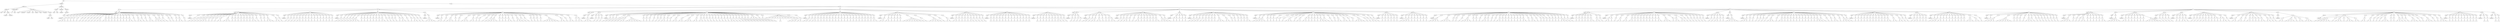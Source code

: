 digraph Tree {
	"t0" [label = "TEI"];
	"t1" [label = "teiHeader"];
	"t2" [label = "fileDesc"];
	"t3" [label = "titleStmt"];
	"t4" [label = "title"];
	"t5" [label = "title"];
	"t6" [label = "author"];
	"t7" [label = "surname"];
	"t8" [label = "forename"];
	"t9" [label = "publicationStmt"];
	"t10" [label = "p"];
	"t11" [label = "idno"];
	"t12" [label = "sourceDesc"];
	"t13" [label = "genre"];
	"t14" [label = "inspiration"];
	"t15" [label = "structure"];
	"t16" [label = "type"];
	"t17" [label = "periode"];
	"t18" [label = "taille"];
	"t19" [label = "permalien"];
	"t20" [label = "sources"];
	"t21" [label = "source"];
	"t22" [label = "author"];
	"t23" [label = "text"];
	"t24" [label = "profileDesc"];
	"t25" [label = "creation"];
	"t26" [label = "date"];
	"t27" [label = "date"];
	"t28" [label = "langUsage"];
	"t29" [label = "language"];
	"t30" [label = "textClass"];
	"t31" [label = "keywords"];
	"t32" [label = "term"];
	"t33" [label = "text"];
	"t34" [label = "body"];
	"t35" [label = "div1"];
	"t36" [label = "head"];
	"t37" [label = "div2"];
	"t38" [label = "head"];
	"t39" [label = "listPerson"];
	"t40" [label = "sp"];
	"t41" [label = "p"];
	"t42" [label = "s"];
	"t43" [label = "s"];
	"t44" [label = "s"];
	"t45" [label = "sp"];
	"t46" [label = "p"];
	"t47" [label = "s"];
	"t48" [label = "sp"];
	"t49" [label = "p"];
	"t50" [label = "s"];
	"t51" [label = "sp"];
	"t52" [label = "p"];
	"t53" [label = "s"];
	"t54" [label = "sp"];
	"t55" [label = "p"];
	"t56" [label = "s"];
	"t57" [label = "sp"];
	"t58" [label = "p"];
	"t59" [label = "s"];
	"t60" [label = "sp"];
	"t61" [label = "p"];
	"t62" [label = "s"];
	"t63" [label = "sp"];
	"t64" [label = "p"];
	"t65" [label = "s"];
	"t66" [label = "sp"];
	"t67" [label = "p"];
	"t68" [label = "s"];
	"t69" [label = "sp"];
	"t70" [label = "p"];
	"t71" [label = "s"];
	"t72" [label = "sp"];
	"t73" [label = "p"];
	"t74" [label = "s"];
	"t75" [label = "sp"];
	"t76" [label = "p"];
	"t77" [label = "s"];
	"t78" [label = "s"];
	"t79" [label = "sp"];
	"t80" [label = "p"];
	"t81" [label = "s"];
	"t82" [label = "s"];
	"t83" [label = "sp"];
	"t84" [label = "p"];
	"t85" [label = "s"];
	"t86" [label = "sp"];
	"t87" [label = "p"];
	"t88" [label = "s"];
	"t89" [label = "sp"];
	"t90" [label = "p"];
	"t91" [label = "s"];
	"t92" [label = "sp"];
	"t93" [label = "p"];
	"t94" [label = "s"];
	"t95" [label = "sp"];
	"t96" [label = "p"];
	"t97" [label = "s"];
	"t98" [label = "sp"];
	"t99" [label = "p"];
	"t100" [label = "s"];
	"t101" [label = "sp"];
	"t102" [label = "p"];
	"t103" [label = "s"];
	"t104" [label = "sp"];
	"t105" [label = "p"];
	"t106" [label = "s"];
	"t107" [label = "s"];
	"t108" [label = "sp"];
	"t109" [label = "p"];
	"t110" [label = "s"];
	"t111" [label = "sp"];
	"t112" [label = "p"];
	"t113" [label = "s"];
	"t114" [label = "s"];
	"t115" [label = "sp"];
	"t116" [label = "p"];
	"t117" [label = "s"];
	"t118" [label = "sp"];
	"t119" [label = "p"];
	"t120" [label = "s"];
	"t121" [label = "sp"];
	"t122" [label = "p"];
	"t123" [label = "s"];
	"t124" [label = "s"];
	"t125" [label = "sp"];
	"t126" [label = "p"];
	"t127" [label = "s"];
	"t128" [label = "s"];
	"t129" [label = "s"];
	"t130" [label = "sp"];
	"t131" [label = "p"];
	"t132" [label = "s"];
	"t133" [label = "sp"];
	"t134" [label = "p"];
	"t135" [label = "s"];
	"t136" [label = "sp"];
	"t137" [label = "p"];
	"t138" [label = "s"];
	"t139" [label = "sp"];
	"t140" [label = "p"];
	"t141" [label = "s"];
	"t142" [label = "sp"];
	"t143" [label = "p"];
	"t144" [label = "s"];
	"t145" [label = "sp"];
	"t146" [label = "p"];
	"t147" [label = "s"];
	"t148" [label = "s"];
	"t149" [label = "sp"];
	"t150" [label = "p"];
	"t151" [label = "s"];
	"t152" [label = "div1"];
	"t153" [label = "head"];
	"t154" [label = "div2"];
	"t155" [label = "head"];
	"t156" [label = "listPerson"];
	"t157" [label = "sp"];
	"t158" [label = "p"];
	"t159" [label = "s"];
	"t160" [label = "sp"];
	"t161" [label = "p"];
	"t162" [label = "s"];
	"t163" [label = "sp"];
	"t164" [label = "p"];
	"t165" [label = "s"];
	"t166" [label = "sp"];
	"t167" [label = "p"];
	"t168" [label = "s"];
	"t169" [label = "sp"];
	"t170" [label = "p"];
	"t171" [label = "s"];
	"t172" [label = "s"];
	"t173" [label = "s"];
	"t174" [label = "sp"];
	"t175" [label = "p"];
	"t176" [label = "s"];
	"t177" [label = "sp"];
	"t178" [label = "p"];
	"t179" [label = "s"];
	"t180" [label = "sp"];
	"t181" [label = "p"];
	"t182" [label = "s"];
	"t183" [label = "sp"];
	"t184" [label = "p"];
	"t185" [label = "s"];
	"t186" [label = "s"];
	"t187" [label = "sp"];
	"t188" [label = "p"];
	"t189" [label = "s"];
	"t190" [label = "s"];
	"t191" [label = "s"];
	"t192" [label = "sp"];
	"t193" [label = "p"];
	"t194" [label = "s"];
	"t195" [label = "sp"];
	"t196" [label = "p"];
	"t197" [label = "s"];
	"t198" [label = "sp"];
	"t199" [label = "p"];
	"t200" [label = "s"];
	"t201" [label = "sp"];
	"t202" [label = "p"];
	"t203" [label = "s"];
	"t204" [label = "sp"];
	"t205" [label = "p"];
	"t206" [label = "s"];
	"t207" [label = "sp"];
	"t208" [label = "p"];
	"t209" [label = "s"];
	"t210" [label = "sp"];
	"t211" [label = "p"];
	"t212" [label = "s"];
	"t213" [label = "sp"];
	"t214" [label = "p"];
	"t215" [label = "s"];
	"t216" [label = "s"];
	"t217" [label = "sp"];
	"t218" [label = "p"];
	"t219" [label = "s"];
	"t220" [label = "sp"];
	"t221" [label = "p"];
	"t222" [label = "s"];
	"t223" [label = "sp"];
	"t224" [label = "p"];
	"t225" [label = "s"];
	"t226" [label = "sp"];
	"t227" [label = "p"];
	"t228" [label = "s"];
	"t229" [label = "s"];
	"t230" [label = "s"];
	"t231" [label = "sp"];
	"t232" [label = "p"];
	"t233" [label = "s"];
	"t234" [label = "s"];
	"t235" [label = "sp"];
	"t236" [label = "p"];
	"t237" [label = "s"];
	"t238" [label = "div2"];
	"t239" [label = "head"];
	"t240" [label = "listPerson"];
	"t241" [label = "sp"];
	"t242" [label = "p"];
	"t243" [label = "s"];
	"t244" [label = "sp"];
	"t245" [label = "p"];
	"t246" [label = "s"];
	"t247" [label = "sp"];
	"t248" [label = "p"];
	"t249" [label = "s"];
	"t250" [label = "sp"];
	"t251" [label = "p"];
	"t252" [label = "s"];
	"t253" [label = "sp"];
	"t254" [label = "p"];
	"t255" [label = "s"];
	"t256" [label = "s"];
	"t257" [label = "sp"];
	"t258" [label = "p"];
	"t259" [label = "s"];
	"t260" [label = "sp"];
	"t261" [label = "p"];
	"t262" [label = "s"];
	"t263" [label = "sp"];
	"t264" [label = "p"];
	"t265" [label = "s"];
	"t266" [label = "sp"];
	"t267" [label = "p"];
	"t268" [label = "s"];
	"t269" [label = "sp"];
	"t270" [label = "p"];
	"t271" [label = "s"];
	"t272" [label = "sp"];
	"t273" [label = "p"];
	"t274" [label = "s"];
	"t275" [label = "sp"];
	"t276" [label = "p"];
	"t277" [label = "s"];
	"t278" [label = "sp"];
	"t279" [label = "p"];
	"t280" [label = "s"];
	"t281" [label = "sp"];
	"t282" [label = "p"];
	"t283" [label = "s"];
	"t284" [label = "sp"];
	"t285" [label = "p"];
	"t286" [label = "s"];
	"t287" [label = "sp"];
	"t288" [label = "p"];
	"t289" [label = "s"];
	"t290" [label = "div2"];
	"t291" [label = "head"];
	"t292" [label = "listPerson"];
	"t293" [label = "sp"];
	"t294" [label = "p"];
	"t295" [label = "s"];
	"t296" [label = "sp"];
	"t297" [label = "p"];
	"t298" [label = "s"];
	"t299" [label = "sp"];
	"t300" [label = "p"];
	"t301" [label = "s"];
	"t302" [label = "sp"];
	"t303" [label = "p"];
	"t304" [label = "s"];
	"t305" [label = "sp"];
	"t306" [label = "p"];
	"t307" [label = "s"];
	"t308" [label = "sp"];
	"t309" [label = "p"];
	"t310" [label = "s"];
	"t311" [label = "s"];
	"t312" [label = "s"];
	"t313" [label = "s"];
	"t314" [label = "sp"];
	"t315" [label = "p"];
	"t316" [label = "s"];
	"t317" [label = "sp"];
	"t318" [label = "p"];
	"t319" [label = "s"];
	"t320" [label = "sp"];
	"t321" [label = "p"];
	"t322" [label = "s"];
	"t323" [label = "sp"];
	"t324" [label = "p"];
	"t325" [label = "s"];
	"t326" [label = "sp"];
	"t327" [label = "p"];
	"t328" [label = "s"];
	"t329" [label = "sp"];
	"t330" [label = "p"];
	"t331" [label = "s"];
	"t332" [label = "sp"];
	"t333" [label = "p"];
	"t334" [label = "s"];
	"t335" [label = "sp"];
	"t336" [label = "p"];
	"t337" [label = "s"];
	"t338" [label = "s"];
	"t339" [label = "sp"];
	"t340" [label = "p"];
	"t341" [label = "s"];
	"t342" [label = "sp"];
	"t343" [label = "p"];
	"t344" [label = "s"];
	"t345" [label = "sp"];
	"t346" [label = "p"];
	"t347" [label = "s"];
	"t348" [label = "sp"];
	"t349" [label = "p"];
	"t350" [label = "s"];
	"t351" [label = "sp"];
	"t352" [label = "p"];
	"t353" [label = "s"];
	"t354" [label = "sp"];
	"t355" [label = "p"];
	"t356" [label = "s"];
	"t357" [label = "s"];
	"t358" [label = "sp"];
	"t359" [label = "p"];
	"t360" [label = "s"];
	"t361" [label = "sp"];
	"t362" [label = "p"];
	"t363" [label = "s"];
	"t364" [label = "sp"];
	"t365" [label = "p"];
	"t366" [label = "s"];
	"t367" [label = "s"];
	"t368" [label = "sp"];
	"t369" [label = "p"];
	"t370" [label = "s"];
	"t371" [label = "sp"];
	"t372" [label = "p"];
	"t373" [label = "s"];
	"t374" [label = "div2"];
	"t375" [label = "head"];
	"t376" [label = "listPerson"];
	"t377" [label = "sp"];
	"t378" [label = "p"];
	"t379" [label = "s"];
	"t380" [label = "s"];
	"t381" [label = "s"];
	"t382" [label = "s"];
	"t383" [label = "div2"];
	"t384" [label = "head"];
	"t385" [label = "listPerson"];
	"t386" [label = "sp"];
	"t387" [label = "p"];
	"t388" [label = "s"];
	"t389" [label = "s"];
	"t390" [label = "sp"];
	"t391" [label = "p"];
	"t392" [label = "s"];
	"t393" [label = "sp"];
	"t394" [label = "p"];
	"t395" [label = "s"];
	"t396" [label = "s"];
	"t397" [label = "s"];
	"t398" [label = "sp"];
	"t399" [label = "p"];
	"t400" [label = "s"];
	"t401" [label = "sp"];
	"t402" [label = "p"];
	"t403" [label = "s"];
	"t404" [label = "sp"];
	"t405" [label = "p"];
	"t406" [label = "s"];
	"t407" [label = "s"];
	"t408" [label = "s"];
	"t409" [label = "sp"];
	"t410" [label = "p"];
	"t411" [label = "s"];
	"t412" [label = "s"];
	"t413" [label = "sp"];
	"t414" [label = "p"];
	"t415" [label = "s"];
	"t416" [label = "sp"];
	"t417" [label = "p"];
	"t418" [label = "s"];
	"t419" [label = "sp"];
	"t420" [label = "p"];
	"t421" [label = "s"];
	"t422" [label = "sp"];
	"t423" [label = "p"];
	"t424" [label = "s"];
	"t425" [label = "sp"];
	"t426" [label = "p"];
	"t427" [label = "s"];
	"t428" [label = "s"];
	"t429" [label = "s"];
	"t430" [label = "s"];
	"t431" [label = "sp"];
	"t432" [label = "p"];
	"t433" [label = "s"];
	"t434" [label = "sp"];
	"t435" [label = "p"];
	"t436" [label = "s"];
	"t437" [label = "sp"];
	"t438" [label = "p"];
	"t439" [label = "s"];
	"t440" [label = "sp"];
	"t441" [label = "p"];
	"t442" [label = "s"];
	"t443" [label = "s"];
	"t444" [label = "sp"];
	"t445" [label = "p"];
	"t446" [label = "s"];
	"t447" [label = "sp"];
	"t448" [label = "p"];
	"t449" [label = "s"];
	"t450" [label = "s"];
	"t451" [label = "s"];
	"t452" [label = "sp"];
	"t453" [label = "p"];
	"t454" [label = "s"];
	"t455" [label = "sp"];
	"t456" [label = "p"];
	"t457" [label = "s"];
	"t458" [label = "sp"];
	"t459" [label = "p"];
	"t460" [label = "s"];
	"t461" [label = "sp"];
	"t462" [label = "p"];
	"t463" [label = "s"];
	"t464" [label = "sp"];
	"t465" [label = "p"];
	"t466" [label = "s"];
	"t467" [label = "sp"];
	"t468" [label = "p"];
	"t469" [label = "s"];
	"t470" [label = "sp"];
	"t471" [label = "p"];
	"t472" [label = "s"];
	"t473" [label = "s"];
	"t474" [label = "s"];
	"t475" [label = "s"];
	"t476" [label = "s"];
	"t477" [label = "s"];
	"t478" [label = "sp"];
	"t479" [label = "p"];
	"t480" [label = "s"];
	"t481" [label = "s"];
	"t482" [label = "sp"];
	"t483" [label = "p"];
	"t484" [label = "s"];
	"t485" [label = "sp"];
	"t486" [label = "p"];
	"t487" [label = "s"];
	"t488" [label = "s"];
	"t489" [label = "sp"];
	"t490" [label = "p"];
	"t491" [label = "s"];
	"t492" [label = "p"];
	"t493" [label = "s"];
	"t494" [label = "s"];
	"t495" [label = "div1"];
	"t496" [label = "head"];
	"t497" [label = "div2"];
	"t498" [label = "head"];
	"t499" [label = "listPerson"];
	"t500" [label = "sp"];
	"t501" [label = "p"];
	"t502" [label = "s"];
	"t503" [label = "s"];
	"t504" [label = "s"];
	"t505" [label = "div2"];
	"t506" [label = "head"];
	"t507" [label = "listPerson"];
	"t508" [label = "sp"];
	"t509" [label = "p"];
	"t510" [label = "s"];
	"t511" [label = "sp"];
	"t512" [label = "p"];
	"t513" [label = "s"];
	"t514" [label = "sp"];
	"t515" [label = "p"];
	"t516" [label = "s"];
	"t517" [label = "div2"];
	"t518" [label = "head"];
	"t519" [label = "listPerson"];
	"t520" [label = "sp"];
	"t521" [label = "p"];
	"t522" [label = "s"];
	"t523" [label = "sp"];
	"t524" [label = "p"];
	"t525" [label = "s"];
	"t526" [label = "sp"];
	"t527" [label = "p"];
	"t528" [label = "s"];
	"t529" [label = "sp"];
	"t530" [label = "p"];
	"t531" [label = "s"];
	"t532" [label = "sp"];
	"t533" [label = "p"];
	"t534" [label = "s"];
	"t535" [label = "s"];
	"t536" [label = "p"];
	"t537" [label = "s"];
	"t538" [label = "s"];
	"t539" [label = "p"];
	"t540" [label = "s"];
	"t541" [label = "s"];
	"t542" [label = "s"];
	"t543" [label = "s"];
	"t544" [label = "s"];
	"t545" [label = "s"];
	"t546" [label = "sp"];
	"t547" [label = "p"];
	"t548" [label = "s"];
	"t549" [label = "sp"];
	"t550" [label = "p"];
	"t551" [label = "s"];
	"t552" [label = "sp"];
	"t553" [label = "p"];
	"t554" [label = "s"];
	"t555" [label = "sp"];
	"t556" [label = "p"];
	"t557" [label = "s"];
	"t558" [label = "sp"];
	"t559" [label = "p"];
	"t560" [label = "s"];
	"t561" [label = "sp"];
	"t562" [label = "p"];
	"t563" [label = "s"];
	"t564" [label = "sp"];
	"t565" [label = "p"];
	"t566" [label = "s"];
	"t567" [label = "s"];
	"t568" [label = "sp"];
	"t569" [label = "p"];
	"t570" [label = "s"];
	"t571" [label = "sp"];
	"t572" [label = "p"];
	"t573" [label = "s"];
	"t574" [label = "sp"];
	"t575" [label = "p"];
	"t576" [label = "s"];
	"t577" [label = "s"];
	"t578" [label = "sp"];
	"t579" [label = "p"];
	"t580" [label = "s"];
	"t581" [label = "s"];
	"t582" [label = "sp"];
	"t583" [label = "p"];
	"t584" [label = "s"];
	"t585" [label = "s"];
	"t586" [label = "s"];
	"t587" [label = "sp"];
	"t588" [label = "p"];
	"t589" [label = "s"];
	"t590" [label = "s"];
	"t591" [label = "sp"];
	"t592" [label = "p"];
	"t593" [label = "s"];
	"t594" [label = "s"];
	"t595" [label = "sp"];
	"t596" [label = "p"];
	"t597" [label = "s"];
	"t598" [label = "sp"];
	"t599" [label = "p"];
	"t600" [label = "s"];
	"t601" [label = "sp"];
	"t602" [label = "p"];
	"t603" [label = "s"];
	"t604" [label = "sp"];
	"t605" [label = "p"];
	"t606" [label = "s"];
	"t607" [label = "sp"];
	"t608" [label = "p"];
	"t609" [label = "s"];
	"t610" [label = "sp"];
	"t611" [label = "p"];
	"t612" [label = "s"];
	"t613" [label = "sp"];
	"t614" [label = "p"];
	"t615" [label = "s"];
	"t616" [label = "sp"];
	"t617" [label = "p"];
	"t618" [label = "s"];
	"t619" [label = "sp"];
	"t620" [label = "p"];
	"t621" [label = "s"];
	"t622" [label = "sp"];
	"t623" [label = "p"];
	"t624" [label = "s"];
	"t625" [label = "s"];
	"t626" [label = "sp"];
	"t627" [label = "p"];
	"t628" [label = "s"];
	"t629" [label = "sp"];
	"t630" [label = "p"];
	"t631" [label = "s"];
	"t632" [label = "sp"];
	"t633" [label = "p"];
	"t634" [label = "s"];
	"t635" [label = "s"];
	"t636" [label = "sp"];
	"t637" [label = "p"];
	"t638" [label = "s"];
	"t639" [label = "s"];
	"t640" [label = "sp"];
	"t641" [label = "p"];
	"t642" [label = "s"];
	"t643" [label = "sp"];
	"t644" [label = "p"];
	"t645" [label = "s"];
	"t646" [label = "sp"];
	"t647" [label = "p"];
	"t648" [label = "s"];
	"t649" [label = "p"];
	"t650" [label = "s"];
	"t651" [label = "p"];
	"t652" [label = "s"];
	"t653" [label = "sp"];
	"t654" [label = "p"];
	"t655" [label = "s"];
	"t656" [label = "sp"];
	"t657" [label = "p"];
	"t658" [label = "s"];
	"t659" [label = "sp"];
	"t660" [label = "p"];
	"t661" [label = "s"];
	"t662" [label = "l"];
	"t663" [label = "l"];
	"t664" [label = "l"];
	"t665" [label = "l"];
	"t666" [label = "p"];
	"t667" [label = "s"];
	"t668" [label = "l"];
	"t669" [label = "l"];
	"t670" [label = "l"];
	"t671" [label = "l"];
	"t672" [label = "p"];
	"t673" [label = "s"];
	"t674" [label = "sp"];
	"t675" [label = "p"];
	"t676" [label = "s"];
	"t677" [label = "s"];
	"t678" [label = "sp"];
	"t679" [label = "p"];
	"t680" [label = "s"];
	"t681" [label = "s"];
	"t682" [label = "div2"];
	"t683" [label = "head"];
	"t684" [label = "listPerson"];
	"t685" [label = "sp"];
	"t686" [label = "p"];
	"t687" [label = "s"];
	"t688" [label = "s"];
	"t689" [label = "sp"];
	"t690" [label = "p"];
	"t691" [label = "s"];
	"t692" [label = "sp"];
	"t693" [label = "p"];
	"t694" [label = "s"];
	"t695" [label = "s"];
	"t696" [label = "sp"];
	"t697" [label = "p"];
	"t698" [label = "s"];
	"t699" [label = "sp"];
	"t700" [label = "p"];
	"t701" [label = "s"];
	"t702" [label = "sp"];
	"t703" [label = "p"];
	"t704" [label = "s"];
	"t705" [label = "sp"];
	"t706" [label = "p"];
	"t707" [label = "s"];
	"t708" [label = "sp"];
	"t709" [label = "p"];
	"t710" [label = "s"];
	"t711" [label = "sp"];
	"t712" [label = "p"];
	"t713" [label = "s"];
	"t714" [label = "sp"];
	"t715" [label = "p"];
	"t716" [label = "s"];
	"t717" [label = "sp"];
	"t718" [label = "p"];
	"t719" [label = "s"];
	"t720" [label = "sp"];
	"t721" [label = "p"];
	"t722" [label = "s"];
	"t723" [label = "sp"];
	"t724" [label = "p"];
	"t725" [label = "s"];
	"t726" [label = "sp"];
	"t727" [label = "p"];
	"t728" [label = "s"];
	"t729" [label = "sp"];
	"t730" [label = "p"];
	"t731" [label = "s"];
	"t732" [label = "sp"];
	"t733" [label = "p"];
	"t734" [label = "s"];
	"t735" [label = "sp"];
	"t736" [label = "p"];
	"t737" [label = "s"];
	"t738" [label = "sp"];
	"t739" [label = "p"];
	"t740" [label = "s"];
	"t741" [label = "sp"];
	"t742" [label = "p"];
	"t743" [label = "s"];
	"t744" [label = "sp"];
	"t745" [label = "p"];
	"t746" [label = "s"];
	"t747" [label = "sp"];
	"t748" [label = "p"];
	"t749" [label = "s"];
	"t750" [label = "sp"];
	"t751" [label = "p"];
	"t752" [label = "s"];
	"t753" [label = "sp"];
	"t754" [label = "p"];
	"t755" [label = "s"];
	"t756" [label = "s"];
	"t757" [label = "div2"];
	"t758" [label = "head"];
	"t759" [label = "listPerson"];
	"t760" [label = "sp"];
	"t761" [label = "p"];
	"t762" [label = "s"];
	"t763" [label = "s"];
	"t764" [label = "sp"];
	"t765" [label = "p"];
	"t766" [label = "s"];
	"t767" [label = "s"];
	"t768" [label = "sp"];
	"t769" [label = "p"];
	"t770" [label = "s"];
	"t771" [label = "sp"];
	"t772" [label = "p"];
	"t773" [label = "s"];
	"t774" [label = "sp"];
	"t775" [label = "p"];
	"t776" [label = "s"];
	"t777" [label = "sp"];
	"t778" [label = "p"];
	"t779" [label = "s"];
	"t780" [label = "sp"];
	"t781" [label = "p"];
	"t782" [label = "s"];
	"t783" [label = "s"];
	"t784" [label = "s"];
	"t785" [label = "s"];
	"t786" [label = "s"];
	"t787" [label = "s"];
	"t788" [label = "s"];
	"t789" [label = "s"];
	"t790" [label = "sp"];
	"t791" [label = "p"];
	"t792" [label = "s"];
	"t793" [label = "sp"];
	"t794" [label = "p"];
	"t795" [label = "s"];
	"t796" [label = "s"];
	"t797" [label = "s"];
	"t798" [label = "s"];
	"t799" [label = "s"];
	"t800" [label = "sp"];
	"t801" [label = "p"];
	"t802" [label = "s"];
	"t803" [label = "sp"];
	"t804" [label = "p"];
	"t805" [label = "s"];
	"t806" [label = "s"];
	"t807" [label = "div2"];
	"t808" [label = "head"];
	"t809" [label = "listPerson"];
	"t810" [label = "sp"];
	"t811" [label = "p"];
	"t812" [label = "s"];
	"t813" [label = "s"];
	"t814" [label = "sp"];
	"t815" [label = "p"];
	"t816" [label = "s"];
	"t817" [label = "sp"];
	"t818" [label = "p"];
	"t819" [label = "s"];
	"t820" [label = "sp"];
	"t821" [label = "p"];
	"t822" [label = "s"];
	"t823" [label = "sp"];
	"t824" [label = "p"];
	"t825" [label = "s"];
	"t826" [label = "sp"];
	"t827" [label = "p"];
	"t828" [label = "s"];
	"t829" [label = "s"];
	"t830" [label = "sp"];
	"t831" [label = "p"];
	"t832" [label = "s"];
	"t833" [label = "sp"];
	"t834" [label = "p"];
	"t835" [label = "s"];
	"t836" [label = "sp"];
	"t837" [label = "p"];
	"t838" [label = "s"];
	"t839" [label = "sp"];
	"t840" [label = "p"];
	"t841" [label = "s"];
	"t842" [label = "div2"];
	"t843" [label = "head"];
	"t844" [label = "listPerson"];
	"t845" [label = "sp"];
	"t846" [label = "p"];
	"t847" [label = "s"];
	"t848" [label = "sp"];
	"t849" [label = "p"];
	"t850" [label = "s"];
	"t851" [label = "sp"];
	"t852" [label = "p"];
	"t853" [label = "s"];
	"t854" [label = "sp"];
	"t855" [label = "p"];
	"t856" [label = "s"];
	"t857" [label = "sp"];
	"t858" [label = "p"];
	"t859" [label = "s"];
	"t860" [label = "sp"];
	"t861" [label = "p"];
	"t862" [label = "s"];
	"t863" [label = "sp"];
	"t864" [label = "p"];
	"t865" [label = "s"];
	"t866" [label = "sp"];
	"t867" [label = "p"];
	"t868" [label = "s"];
	"t869" [label = "sp"];
	"t870" [label = "p"];
	"t871" [label = "s"];
	"t872" [label = "sp"];
	"t873" [label = "p"];
	"t874" [label = "s"];
	"t875" [label = "sp"];
	"t876" [label = "p"];
	"t877" [label = "s"];
	"t878" [label = "sp"];
	"t879" [label = "p"];
	"t880" [label = "s"];
	"t881" [label = "sp"];
	"t882" [label = "p"];
	"t883" [label = "s"];
	"t884" [label = "sp"];
	"t885" [label = "p"];
	"t886" [label = "s"];
	"t887" [label = "div2"];
	"t888" [label = "head"];
	"t889" [label = "listPerson"];
	"t890" [label = "sp"];
	"t891" [label = "p"];
	"t892" [label = "s"];
	"t893" [label = "sp"];
	"t894" [label = "p"];
	"t895" [label = "s"];
	"t896" [label = "sp"];
	"t897" [label = "p"];
	"t898" [label = "s"];
	"t899" [label = "sp"];
	"t900" [label = "p"];
	"t901" [label = "s"];
	"t902" [label = "sp"];
	"t903" [label = "p"];
	"t904" [label = "s"];
	"t905" [label = "sp"];
	"t906" [label = "p"];
	"t907" [label = "s"];
	"t908" [label = "sp"];
	"t909" [label = "p"];
	"t910" [label = "s"];
	"t911" [label = "sp"];
	"t912" [label = "p"];
	"t913" [label = "s"];
	"t914" [label = "s"];
	"t915" [label = "sp"];
	"t916" [label = "p"];
	"t917" [label = "s"];
	"t918" [label = "sp"];
	"t919" [label = "p"];
	"t920" [label = "s"];
	"t921" [label = "div1"];
	"t922" [label = "head"];
	"t923" [label = "div2"];
	"t924" [label = "head"];
	"t925" [label = "listPerson"];
	"t926" [label = "sp"];
	"t927" [label = "p"];
	"t928" [label = "s"];
	"t929" [label = "sp"];
	"t930" [label = "p"];
	"t931" [label = "s"];
	"t932" [label = "sp"];
	"t933" [label = "p"];
	"t934" [label = "s"];
	"t935" [label = "p"];
	"t936" [label = "s"];
	"t937" [label = "div2"];
	"t938" [label = "head"];
	"t939" [label = "listPerson"];
	"t940" [label = "sp"];
	"t941" [label = "p"];
	"t942" [label = "s"];
	"t943" [label = "s"];
	"t944" [label = "sp"];
	"t945" [label = "p"];
	"t946" [label = "s"];
	"t947" [label = "sp"];
	"t948" [label = "p"];
	"t949" [label = "s"];
	"t950" [label = "s"];
	"t951" [label = "sp"];
	"t952" [label = "p"];
	"t953" [label = "s"];
	"t954" [label = "s"];
	"t955" [label = "sp"];
	"t956" [label = "p"];
	"t957" [label = "s"];
	"t958" [label = "sp"];
	"t959" [label = "p"];
	"t960" [label = "s"];
	"t961" [label = "sp"];
	"t962" [label = "p"];
	"t963" [label = "s"];
	"t964" [label = "p"];
	"t965" [label = "s"];
	"t966" [label = "s"];
	"t967" [label = "div2"];
	"t968" [label = "head"];
	"t969" [label = "listPerson"];
	"t970" [label = "sp"];
	"t971" [label = "p"];
	"t972" [label = "s"];
	"t973" [label = "sp"];
	"t974" [label = "p"];
	"t975" [label = "s"];
	"t976" [label = "sp"];
	"t977" [label = "p"];
	"t978" [label = "s"];
	"t979" [label = "s"];
	"t980" [label = "sp"];
	"t981" [label = "p"];
	"t982" [label = "s"];
	"t983" [label = "sp"];
	"t984" [label = "p"];
	"t985" [label = "s"];
	"t986" [label = "sp"];
	"t987" [label = "p"];
	"t988" [label = "s"];
	"t989" [label = "s"];
	"t990" [label = "sp"];
	"t991" [label = "p"];
	"t992" [label = "s"];
	"t993" [label = "sp"];
	"t994" [label = "p"];
	"t995" [label = "s"];
	"t996" [label = "sp"];
	"t997" [label = "p"];
	"t998" [label = "s"];
	"t999" [label = "sp"];
	"t1000" [label = "p"];
	"t1001" [label = "s"];
	"t1002" [label = "sp"];
	"t1003" [label = "p"];
	"t1004" [label = "s"];
	"t1005" [label = "sp"];
	"t1006" [label = "p"];
	"t1007" [label = "s"];
	"t1008" [label = "s"];
	"t1009" [label = "sp"];
	"t1010" [label = "p"];
	"t1011" [label = "s"];
	"t1012" [label = "s"];
	"t1013" [label = "s"];
	"t1014" [label = "sp"];
	"t1015" [label = "p"];
	"t1016" [label = "s"];
	"t1017" [label = "div2"];
	"t1018" [label = "head"];
	"t1019" [label = "listPerson"];
	"t1020" [label = "sp"];
	"t1021" [label = "p"];
	"t1022" [label = "s"];
	"t1023" [label = "p"];
	"t1024" [label = "s"];
	"t1025" [label = "sp"];
	"t1026" [label = "p"];
	"t1027" [label = "s"];
	"t1028" [label = "sp"];
	"t1029" [label = "p"];
	"t1030" [label = "s"];
	"t1031" [label = "sp"];
	"t1032" [label = "p"];
	"t1033" [label = "s"];
	"t1034" [label = "div2"];
	"t1035" [label = "head"];
	"t1036" [label = "listPerson"];
	"t1037" [label = "sp"];
	"t1038" [label = "p"];
	"t1039" [label = "s"];
	"t1040" [label = "sp"];
	"t1041" [label = "p"];
	"t1042" [label = "s"];
	"t1043" [label = "sp"];
	"t1044" [label = "p"];
	"t1045" [label = "s"];
	"t1046" [label = "s"];
	"t1047" [label = "sp"];
	"t1048" [label = "p"];
	"t1049" [label = "s"];
	"t1050" [label = "sp"];
	"t1051" [label = "p"];
	"t1052" [label = "s"];
	"t1053" [label = "s"];
	"t1054" [label = "sp"];
	"t1055" [label = "p"];
	"t1056" [label = "s"];
	"t1057" [label = "sp"];
	"t1058" [label = "p"];
	"t1059" [label = "s"];
	"t1060" [label = "sp"];
	"t1061" [label = "p"];
	"t1062" [label = "s"];
	"t1063" [label = "sp"];
	"t1064" [label = "p"];
	"t1065" [label = "s"];
	"t1066" [label = "s"];
	"t1067" [label = "s"];
	"t1068" [label = "sp"];
	"t1069" [label = "p"];
	"t1070" [label = "s"];
	"t1071" [label = "s"];
	"t1072" [label = "sp"];
	"t1073" [label = "p"];
	"t1074" [label = "s"];
	"t1075" [label = "sp"];
	"t1076" [label = "p"];
	"t1077" [label = "s"];
	"t1078" [label = "sp"];
	"t1079" [label = "p"];
	"t1080" [label = "s"];
	"t1081" [label = "sp"];
	"t1082" [label = "p"];
	"t1083" [label = "s"];
	"t1084" [label = "sp"];
	"t1085" [label = "p"];
	"t1086" [label = "s"];
	"t1087" [label = "sp"];
	"t1088" [label = "p"];
	"t1089" [label = "s"];
	"t1090" [label = "s"];
	"t1091" [label = "div2"];
	"t1092" [label = "head"];
	"t1093" [label = "listPerson"];
	"t1094" [label = "sp"];
	"t1095" [label = "p"];
	"t1096" [label = "s"];
	"t1097" [label = "sp"];
	"t1098" [label = "p"];
	"t1099" [label = "s"];
	"t1100" [label = "s"];
	"t1101" [label = "s"];
	"t1102" [label = "s"];
	"t1103" [label = "sp"];
	"t1104" [label = "p"];
	"t1105" [label = "s"];
	"t1106" [label = "sp"];
	"t1107" [label = "p"];
	"t1108" [label = "s"];
	"t1109" [label = "sp"];
	"t1110" [label = "p"];
	"t1111" [label = "s"];
	"t1112" [label = "sp"];
	"t1113" [label = "p"];
	"t1114" [label = "s"];
	"t1115" [label = "sp"];
	"t1116" [label = "p"];
	"t1117" [label = "s"];
	"t1118" [label = "sp"];
	"t1119" [label = "p"];
	"t1120" [label = "s"];
	"t1121" [label = "sp"];
	"t1122" [label = "p"];
	"t1123" [label = "s"];
	"t1124" [label = "s"];
	"t1125" [label = "s"];
	"t1126" [label = "sp"];
	"t1127" [label = "p"];
	"t1128" [label = "s"];
	"t1129" [label = "sp"];
	"t1130" [label = "p"];
	"t1131" [label = "s"];
	"t1132" [label = "s"];
	"t1133" [label = "sp"];
	"t1134" [label = "p"];
	"t1135" [label = "s"];
	"t1136" [label = "s"];
	"t1137" [label = "p"];
	"t1138" [label = "s"];
	"t1139" [label = "sp"];
	"t1140" [label = "p"];
	"t1141" [label = "s"];
	"t1142" [label = "sp"];
	"t1143" [label = "p"];
	"t1144" [label = "s"];
	"t1145" [label = "sp"];
	"t1146" [label = "p"];
	"t1147" [label = "s"];
	"t1148" [label = "sp"];
	"t1149" [label = "p"];
	"t1150" [label = "s"];
	"t1151" [label = "s"];
	"t1152" [label = "s"];
	"t1153" [label = "sp"];
	"t1154" [label = "p"];
	"t1155" [label = "s"];
	"t1156" [label = "sp"];
	"t1157" [label = "p"];
	"t1158" [label = "s"];
	"t1159" [label = "sp"];
	"t1160" [label = "p"];
	"t1161" [label = "s"];
	"t1162" [label = "sp"];
	"t1163" [label = "p"];
	"t1164" [label = "s"];
	"t1165" [label = "s"];
	"t1166" [label = "sp"];
	"t1167" [label = "p"];
	"t1168" [label = "s"];
	"t1169" [label = "s"];
	"t1170" [label = "sp"];
	"t1171" [label = "p"];
	"t1172" [label = "s"];
	"t1173" [label = "sp"];
	"t1174" [label = "p"];
	"t1175" [label = "s"];
	"t1176" [label = "sp"];
	"t1177" [label = "p"];
	"t1178" [label = "s"];
	"t1179" [label = "s"];
	"t1180" [label = "s"];
	"t1181" [label = "s"];
	"t1182" [label = "sp"];
	"t1183" [label = "p"];
	"t1184" [label = "s"];
	"t1185" [label = "sp"];
	"t1186" [label = "p"];
	"t1187" [label = "s"];
	"t1188" [label = "sp"];
	"t1189" [label = "p"];
	"t1190" [label = "s"];
	"t1191" [label = "s"];
	"t1192" [label = "sp"];
	"t1193" [label = "p"];
	"t1194" [label = "s"];
	"t1195" [label = "div2"];
	"t1196" [label = "head"];
	"t1197" [label = "listPerson"];
	"t1198" [label = "sp"];
	"t1199" [label = "p"];
	"t1200" [label = "s"];
	"t1201" [label = "sp"];
	"t1202" [label = "p"];
	"t1203" [label = "s"];
	"t1204" [label = "sp"];
	"t1205" [label = "p"];
	"t1206" [label = "s"];
	"t1207" [label = "sp"];
	"t1208" [label = "p"];
	"t1209" [label = "s"];
	"t1210" [label = "sp"];
	"t1211" [label = "p"];
	"t1212" [label = "s"];
	"t1213" [label = "sp"];
	"t1214" [label = "p"];
	"t1215" [label = "s"];
	"t1216" [label = "div2"];
	"t1217" [label = "head"];
	"t1218" [label = "listPerson"];
	"t1219" [label = "sp"];
	"t1220" [label = "p"];
	"t1221" [label = "s"];
	"t1222" [label = "sp"];
	"t1223" [label = "p"];
	"t1224" [label = "s"];
	"t1225" [label = "s"];
	"t1226" [label = "s"];
	"t1227" [label = "sp"];
	"t1228" [label = "p"];
	"t1229" [label = "s"];
	"t1230" [label = "sp"];
	"t1231" [label = "p"];
	"t1232" [label = "s"];
	"t1233" [label = "sp"];
	"t1234" [label = "p"];
	"t1235" [label = "s"];
	"t1236" [label = "sp"];
	"t1237" [label = "p"];
	"t1238" [label = "s"];
	"t1239" [label = "sp"];
	"t1240" [label = "p"];
	"t1241" [label = "s"];
	"t1242" [label = "sp"];
	"t1243" [label = "p"];
	"t1244" [label = "s"];
	"t1245" [label = "div2"];
	"t1246" [label = "head"];
	"t1247" [label = "listPerson"];
	"t1248" [label = "sp"];
	"t1249" [label = "p"];
	"t1250" [label = "s"];
	"t1251" [label = "s"];
	"t1252" [label = "s"];
	"t1253" [label = "s"];
	"t1254" [label = "sp"];
	"t1255" [label = "p"];
	"t1256" [label = "s"];
	"t1257" [label = "s"];
	"t1258" [label = "s"];
	"t1259" [label = "s"];
	"t1260" [label = "sp"];
	"t1261" [label = "p"];
	"t1262" [label = "s"];
	"t1263" [label = "sp"];
	"t1264" [label = "p"];
	"t1265" [label = "s"];
	"t1266" [label = "sp"];
	"t1267" [label = "p"];
	"t1268" [label = "s"];
	"t1269" [label = "sp"];
	"t1270" [label = "p"];
	"t1271" [label = "s"];
	"t1272" [label = "s"];
	"t1273" [label = "s"];
	"t1274" [label = "s"];
	"t1275" [label = "sp"];
	"t1276" [label = "p"];
	"t1277" [label = "s"];
	"t1278" [label = "sp"];
	"t1279" [label = "p"];
	"t1280" [label = "s"];
	"t1281" [label = "sp"];
	"t1282" [label = "p"];
	"t1283" [label = "s"];
	"t1284" [label = "sp"];
	"t1285" [label = "p"];
	"t1286" [label = "s"];
	"t1287" [label = "s"];
	"t1288" [label = "sp"];
	"t1289" [label = "p"];
	"t1290" [label = "s"];
	"t1291" [label = "sp"];
	"t1292" [label = "p"];
	"t1293" [label = "s"];
	"t1294" [label = "sp"];
	"t1295" [label = "p"];
	"t1296" [label = "s"];
	"t1297" [label = "sp"];
	"t1298" [label = "p"];
	"t1299" [label = "s"];
	"t1300" [label = "s"];
	"t1301" [label = "sp"];
	"t1302" [label = "p"];
	"t1303" [label = "s"];
	"t1304" [label = "sp"];
	"t1305" [label = "p"];
	"t1306" [label = "s"];
	"t1307" [label = "sp"];
	"t1308" [label = "p"];
	"t1309" [label = "s"];
	"t1310" [label = "sp"];
	"t1311" [label = "p"];
	"t1312" [label = "s"];
	"t1313" [label = "sp"];
	"t1314" [label = "p"];
	"t1315" [label = "s"];
	"t1316" [label = "sp"];
	"t1317" [label = "p"];
	"t1318" [label = "s"];
	"t1319" [label = "sp"];
	"t1320" [label = "p"];
	"t1321" [label = "s"];
	"t1322" [label = "sp"];
	"t1323" [label = "p"];
	"t1324" [label = "s"];
	"t1325" [label = "s"];
	"t1326" [label = "sp"];
	"t1327" [label = "p"];
	"t1328" [label = "s"];
	"t1329" [label = "sp"];
	"t1330" [label = "p"];
	"t1331" [label = "s"];
	"t1332" [label = "s"];
	"t1333" [label = "sp"];
	"t1334" [label = "p"];
	"t1335" [label = "s"];
	"t1336" [label = "sp"];
	"t1337" [label = "p"];
	"t1338" [label = "s"];
	"t1339" [label = "sp"];
	"t1340" [label = "p"];
	"t1341" [label = "s"];
	"t1342" [label = "sp"];
	"t1343" [label = "p"];
	"t1344" [label = "s"];
	"t1345" [label = "sp"];
	"t1346" [label = "p"];
	"t1347" [label = "s"];
	"t1348" [label = "sp"];
	"t1349" [label = "p"];
	"t1350" [label = "s"];
	"t1351" [label = "sp"];
	"t1352" [label = "p"];
	"t1353" [label = "s"];
	"t1354" [label = "sp"];
	"t1355" [label = "p"];
	"t1356" [label = "s"];
	"t1357" [label = "sp"];
	"t1358" [label = "p"];
	"t1359" [label = "s"];
	"t1360" [label = "s"];
	"t1361" [label = "s"];
	"t1362" [label = "sp"];
	"t1363" [label = "p"];
	"t1364" [label = "s"];
	"t1365" [label = "sp"];
	"t1366" [label = "p"];
	"t1367" [label = "s"];
	"t1368" [label = "div1"];
	"t1369" [label = "head"];
	"t1370" [label = "div2"];
	"t1371" [label = "head"];
	"t1372" [label = "listPerson"];
	"t1373" [label = "sp"];
	"t1374" [label = "p"];
	"t1375" [label = "s"];
	"t1376" [label = "sp"];
	"t1377" [label = "p"];
	"t1378" [label = "s"];
	"t1379" [label = "sp"];
	"t1380" [label = "p"];
	"t1381" [label = "s"];
	"t1382" [label = "sp"];
	"t1383" [label = "p"];
	"t1384" [label = "s"];
	"t1385" [label = "sp"];
	"t1386" [label = "p"];
	"t1387" [label = "s"];
	"t1388" [label = "sp"];
	"t1389" [label = "p"];
	"t1390" [label = "s"];
	"t1391" [label = "s"];
	"t1392" [label = "sp"];
	"t1393" [label = "p"];
	"t1394" [label = "s"];
	"t1395" [label = "s"];
	"t1396" [label = "sp"];
	"t1397" [label = "p"];
	"t1398" [label = "s"];
	"t1399" [label = "div2"];
	"t1400" [label = "head"];
	"t1401" [label = "listPerson"];
	"t1402" [label = "sp"];
	"t1403" [label = "p"];
	"t1404" [label = "s"];
	"t1405" [label = "s"];
	"t1406" [label = "p"];
	"t1407" [label = "s"];
	"t1408" [label = "sp"];
	"t1409" [label = "p"];
	"t1410" [label = "s"];
	"t1411" [label = "sp"];
	"t1412" [label = "p"];
	"t1413" [label = "s"];
	"t1414" [label = "s"];
	"t1415" [label = "sp"];
	"t1416" [label = "p"];
	"t1417" [label = "s"];
	"t1418" [label = "s"];
	"t1419" [label = "sp"];
	"t1420" [label = "p"];
	"t1421" [label = "s"];
	"t1422" [label = "s"];
	"t1423" [label = "sp"];
	"t1424" [label = "p"];
	"t1425" [label = "s"];
	"t1426" [label = "sp"];
	"t1427" [label = "p"];
	"t1428" [label = "s"];
	"t1429" [label = "sp"];
	"t1430" [label = "p"];
	"t1431" [label = "s"];
	"t1432" [label = "sp"];
	"t1433" [label = "p"];
	"t1434" [label = "s"];
	"t1435" [label = "sp"];
	"t1436" [label = "p"];
	"t1437" [label = "s"];
	"t1438" [label = "sp"];
	"t1439" [label = "p"];
	"t1440" [label = "s"];
	"t1441" [label = "sp"];
	"t1442" [label = "p"];
	"t1443" [label = "s"];
	"t1444" [label = "sp"];
	"t1445" [label = "p"];
	"t1446" [label = "s"];
	"t1447" [label = "sp"];
	"t1448" [label = "p"];
	"t1449" [label = "s"];
	"t1450" [label = "s"];
	"t1451" [label = "sp"];
	"t1452" [label = "p"];
	"t1453" [label = "s"];
	"t1454" [label = "s"];
	"t1455" [label = "s"];
	"t1456" [label = "sp"];
	"t1457" [label = "p"];
	"t1458" [label = "s"];
	"t1459" [label = "sp"];
	"t1460" [label = "p"];
	"t1461" [label = "s"];
	"t1462" [label = "s"];
	"t1463" [label = "p"];
	"t1464" [label = "s"];
	"t1465" [label = "s"];
	"t1466" [label = "sp"];
	"t1467" [label = "p"];
	"t1468" [label = "s"];
	"t1469" [label = "sp"];
	"t1470" [label = "p"];
	"t1471" [label = "s"];
	"t1472" [label = "sp"];
	"t1473" [label = "p"];
	"t1474" [label = "s"];
	"t1475" [label = "sp"];
	"t1476" [label = "p"];
	"t1477" [label = "s"];
	"t1478" [label = "sp"];
	"t1479" [label = "p"];
	"t1480" [label = "s"];
	"t1481" [label = "sp"];
	"t1482" [label = "p"];
	"t1483" [label = "s"];
	"t1484" [label = "sp"];
	"t1485" [label = "p"];
	"t1486" [label = "s"];
	"t1487" [label = "div2"];
	"t1488" [label = "head"];
	"t1489" [label = "listPerson"];
	"t1490" [label = "sp"];
	"t1491" [label = "p"];
	"t1492" [label = "s"];
	"t1493" [label = "sp"];
	"t1494" [label = "p"];
	"t1495" [label = "s"];
	"t1496" [label = "sp"];
	"t1497" [label = "p"];
	"t1498" [label = "s"];
	"t1499" [label = "s"];
	"t1500" [label = "sp"];
	"t1501" [label = "p"];
	"t1502" [label = "s"];
	"t1503" [label = "sp"];
	"t1504" [label = "p"];
	"t1505" [label = "s"];
	"t1506" [label = "div2"];
	"t1507" [label = "head"];
	"t1508" [label = "listPerson"];
	"t1509" [label = "sp"];
	"t1510" [label = "p"];
	"t1511" [label = "s"];
	"t1512" [label = "s"];
	"t1513" [label = "s"];
	"t1514" [label = "s"];
	"t1515" [label = "s"];
	"t1516" [label = "div2"];
	"t1517" [label = "head"];
	"t1518" [label = "listPerson"];
	"t1519" [label = "sp"];
	"t1520" [label = "p"];
	"t1521" [label = "s"];
	"t1522" [label = "s"];
	"t1523" [label = "s"];
	"t1524" [label = "sp"];
	"t1525" [label = "p"];
	"t1526" [label = "s"];
	"t1527" [label = "sp"];
	"t1528" [label = "p"];
	"t1529" [label = "s"];
	"t1530" [label = "sp"];
	"t1531" [label = "p"];
	"t1532" [label = "s"];
	"t1533" [label = "sp"];
	"t1534" [label = "p"];
	"t1535" [label = "s"];
	"t1536" [label = "sp"];
	"t1537" [label = "p"];
	"t1538" [label = "s"];
	"t1539" [label = "sp"];
	"t1540" [label = "p"];
	"t1541" [label = "s"];
	"t1542" [label = "sp"];
	"t1543" [label = "p"];
	"t1544" [label = "s"];
	"t1545" [label = "s"];
	"t1546" [label = "s"];
	"t1547" [label = "sp"];
	"t1548" [label = "p"];
	"t1549" [label = "s"];
	"t1550" [label = "sp"];
	"t1551" [label = "p"];
	"t1552" [label = "s"];
	"t1553" [label = "s"];
	"t1554" [label = "sp"];
	"t1555" [label = "p"];
	"t1556" [label = "s"];
	"t1557" [label = "sp"];
	"t1558" [label = "p"];
	"t1559" [label = "s"];
	"t1560" [label = "sp"];
	"t1561" [label = "p"];
	"t1562" [label = "s"];
	"t1563" [label = "sp"];
	"t1564" [label = "p"];
	"t1565" [label = "s"];
	"t1566" [label = "sp"];
	"t1567" [label = "p"];
	"t1568" [label = "s"];
	"t1569" [label = "sp"];
	"t1570" [label = "p"];
	"t1571" [label = "s"];
	"t1572" [label = "sp"];
	"t1573" [label = "p"];
	"t1574" [label = "s"];
	"t1575" [label = "sp"];
	"t1576" [label = "p"];
	"t1577" [label = "s"];
	"t1578" [label = "sp"];
	"t1579" [label = "p"];
	"t1580" [label = "s"];
	"t1581" [label = "sp"];
	"t1582" [label = "p"];
	"t1583" [label = "s"];
	"t1584" [label = "sp"];
	"t1585" [label = "p"];
	"t1586" [label = "s"];
	"t1587" [label = "sp"];
	"t1588" [label = "p"];
	"t1589" [label = "s"];
	"t1590" [label = "s"];
	"t1591" [label = "s"];
	"t1592" [label = "sp"];
	"t1593" [label = "p"];
	"t1594" [label = "s"];
	"t1595" [label = "sp"];
	"t1596" [label = "p"];
	"t1597" [label = "s"];
	"t1598" [label = "sp"];
	"t1599" [label = "p"];
	"t1600" [label = "s"];
	"t1601" [label = "sp"];
	"t1602" [label = "p"];
	"t1603" [label = "s"];
	"t1604" [label = "s"];
	"t1605" [label = "sp"];
	"t1606" [label = "p"];
	"t1607" [label = "s"];
	"t1608" [label = "sp"];
	"t1609" [label = "p"];
	"t1610" [label = "s"];
	"t1611" [label = "s"];
	"t1612" [label = "s"];
	"t1613" [label = "sp"];
	"t1614" [label = "p"];
	"t1615" [label = "s"];
	"t1616" [label = "div2"];
	"t1617" [label = "head"];
	"t1618" [label = "listPerson"];
	"t1619" [label = "sp"];
	"t1620" [label = "p"];
	"t1621" [label = "s"];
	"t1622" [label = "sp"];
	"t1623" [label = "p"];
	"t1624" [label = "s"];
	"t1625" [label = "sp"];
	"t1626" [label = "p"];
	"t1627" [label = "s"];
	"t1628" [label = "sp"];
	"t1629" [label = "p"];
	"t1630" [label = "s"];
	"t1631" [label = "sp"];
	"t1632" [label = "p"];
	"t1633" [label = "s"];
	"t1634" [label = "sp"];
	"t1635" [label = "p"];
	"t1636" [label = "s"];
	"t1637" [label = "sp"];
	"t1638" [label = "p"];
	"t1639" [label = "s"];
	"t1640" [label = "sp"];
	"t1641" [label = "p"];
	"t1642" [label = "s"];
	"t1643" [label = "sp"];
	"t1644" [label = "p"];
	"t1645" [label = "s"];
	"t1646" [label = "sp"];
	"t1647" [label = "p"];
	"t1648" [label = "s"];
	"t1649" [label = "sp"];
	"t1650" [label = "p"];
	"t1651" [label = "s"];
	"t1652" [label = "sp"];
	"t1653" [label = "p"];
	"t1654" [label = "s"];
	"t1655" [label = "s"];
	"t1656" [label = "sp"];
	"t1657" [label = "p"];
	"t1658" [label = "s"];
	"t1659" [label = "s"];
	"t1660" [label = "sp"];
	"t1661" [label = "p"];
	"t1662" [label = "s"];
	"t1663" [label = "s"];
	"t1664" [label = "sp"];
	"t1665" [label = "p"];
	"t1666" [label = "s"];
	"t1667" [label = "sp"];
	"t1668" [label = "p"];
	"t1669" [label = "s"];
	"t1670" [label = "div2"];
	"t1671" [label = "head"];
	"t1672" [label = "listPerson"];
	"t1673" [label = "sp"];
	"t1674" [label = "p"];
	"t1675" [label = "s"];
	"t1676" [label = "sp"];
	"t1677" [label = "p"];
	"t1678" [label = "s"];
	"t1679" [label = "s"];
	"t1680" [label = "sp"];
	"t1681" [label = "p"];
	"t1682" [label = "s"];
	"t1683" [label = "sp"];
	"t1684" [label = "p"];
	"t1685" [label = "s"];
	"t1686" [label = "sp"];
	"t1687" [label = "p"];
	"t1688" [label = "s"];
	"t1689" [label = "div2"];
	"t1690" [label = "head"];
	"t1691" [label = "listPerson"];
	"t1692" [label = "sp"];
	"t1693" [label = "p"];
	"t1694" [label = "s"];
	"t1695" [label = "sp"];
	"t1696" [label = "p"];
	"t1697" [label = "s"];
	"t1698" [label = "s"];
	"t1699" [label = "sp"];
	"t1700" [label = "p"];
	"t1701" [label = "s"];
	"t1702" [label = "s"];
	"t1703" [label = "sp"];
	"t1704" [label = "p"];
	"t1705" [label = "s"];
	"t1706" [label = "sp"];
	"t1707" [label = "p"];
	"t1708" [label = "s"];
	"t1709" [label = "sp"];
	"t1710" [label = "p"];
	"t1711" [label = "s"];
	"t1712" [label = "sp"];
	"t1713" [label = "p"];
	"t1714" [label = "s"];
	"t1715" [label = "sp"];
	"t1716" [label = "p"];
	"t1717" [label = "s"];
	"t1718" [label = "sp"];
	"t1719" [label = "p"];
	"t1720" [label = "s"];
	"t1721" [label = "sp"];
	"t1722" [label = "p"];
	"t1723" [label = "s"];
	"t1724" [label = "sp"];
	"t1725" [label = "p"];
	"t1726" [label = "s"];
	"t1727" [label = "sp"];
	"t1728" [label = "p"];
	"t1729" [label = "s"];
	"t1730" [label = "s"];
	"t1731" [label = "s"];
	"t1732" [label = "p"];
	"t1733" [label = "s"];
	"t1734" [label = "s"];
	"t1735" [label = "sp"];
	"t1736" [label = "p"];
	"t1737" [label = "s"];
	"t1738" [label = "div2"];
	"t1739" [label = "head"];
	"t1740" [label = "listPerson"];
	"t1741" [label = "sp"];
	"t1742" [label = "p"];
	"t1743" [label = "s"];
	"t1744" [label = "sp"];
	"t1745" [label = "p"];
	"t1746" [label = "s"];
	"t1747" [label = "s"];
	"t1748" [label = "s"];
	"t1749" [label = "sp"];
	"t1750" [label = "p"];
	"t1751" [label = "s"];
	"t1752" [label = "s"];
	"t1753" [label = "s"];
	"t1754" [label = "s"];
	"t1755" [label = "s"];
	"t1756" [label = "s"];
	"t1757" [label = "sp"];
	"t1758" [label = "p"];
	"t1759" [label = "s"];
	"t1760" [label = "sp"];
	"t1761" [label = "p"];
	"t1762" [label = "s"];
	"t1763" [label = "sp"];
	"t1764" [label = "p"];
	"t1765" [label = "s"];
	"t1766" [label = "sp"];
	"t1767" [label = "p"];
	"t1768" [label = "s"];
	"t1769" [label = "sp"];
	"t1770" [label = "p"];
	"t1771" [label = "s"];
	"t1772" [label = "s"];
	"t1773" [label = "s"];
	"t1774" [label = "sp"];
	"t1775" [label = "p"];
	"t1776" [label = "s"];
	"t1777" [label = "sp"];
	"t1778" [label = "p"];
	"t1779" [label = "s"];
	"t1780" [label = "sp"];
	"t1781" [label = "p"];
	"t1782" [label = "s"];
	"t1783" [label = "sp"];
	"t1784" [label = "p"];
	"t1785" [label = "s"];
	"t1786" [label = "sp"];
	"t1787" [label = "p"];
	"t1788" [label = "s"];
	"t1789" [label = "sp"];
	"t1790" [label = "p"];
	"t1791" [label = "s"];
	"t1792" [label = "sp"];
	"t1793" [label = "p"];
	"t1794" [label = "s"];
	"t1795" [label = "sp"];
	"t1796" [label = "p"];
	"t1797" [label = "s"];
	"t1798" [label = "sp"];
	"t1799" [label = "p"];
	"t1800" [label = "s"];
	"t1801" [label = "div1"];
	"t1802" [label = "head"];
	"t1803" [label = "div2"];
	"t1804" [label = "head"];
	"t1805" [label = "listPerson"];
	"t1806" [label = "sp"];
	"t1807" [label = "p"];
	"t1808" [label = "s"];
	"t1809" [label = "s"];
	"t1810" [label = "s"];
	"t1811" [label = "s"];
	"t1812" [label = "sp"];
	"t1813" [label = "p"];
	"t1814" [label = "s"];
	"t1815" [label = "sp"];
	"t1816" [label = "p"];
	"t1817" [label = "s"];
	"t1818" [label = "sp"];
	"t1819" [label = "p"];
	"t1820" [label = "s"];
	"t1821" [label = "p"];
	"t1822" [label = "s"];
	"t1823" [label = "s"];
	"t1824" [label = "sp"];
	"t1825" [label = "p"];
	"t1826" [label = "s"];
	"t1827" [label = "sp"];
	"t1828" [label = "p"];
	"t1829" [label = "s"];
	"t1830" [label = "sp"];
	"t1831" [label = "p"];
	"t1832" [label = "s"];
	"t1833" [label = "sp"];
	"t1834" [label = "p"];
	"t1835" [label = "s"];
	"t1836" [label = "sp"];
	"t1837" [label = "p"];
	"t1838" [label = "s"];
	"t1839" [label = "sp"];
	"t1840" [label = "p"];
	"t1841" [label = "s"];
	"t1842" [label = "s"];
	"t1843" [label = "div2"];
	"t1844" [label = "head"];
	"t1845" [label = "listPerson"];
	"t1846" [label = "sp"];
	"t1847" [label = "p"];
	"t1848" [label = "s"];
	"t1849" [label = "s"];
	"t1850" [label = "s"];
	"t1851" [label = "s"];
	"t1852" [label = "s"];
	"t1853" [label = "div2"];
	"t1854" [label = "head"];
	"t1855" [label = "listPerson"];
	"t1856" [label = "sp"];
	"t1857" [label = "p"];
	"t1858" [label = "s"];
	"t1859" [label = "s"];
	"t1860" [label = "sp"];
	"t1861" [label = "p"];
	"t1862" [label = "s"];
	"t1863" [label = "sp"];
	"t1864" [label = "p"];
	"t1865" [label = "s"];
	"t1866" [label = "sp"];
	"t1867" [label = "p"];
	"t1868" [label = "s"];
	"t1869" [label = "sp"];
	"t1870" [label = "p"];
	"t1871" [label = "s"];
	"t1872" [label = "sp"];
	"t1873" [label = "p"];
	"t1874" [label = "s"];
	"t1875" [label = "sp"];
	"t1876" [label = "p"];
	"t1877" [label = "s"];
	"t1878" [label = "p"];
	"t1879" [label = "s"];
	"t1880" [label = "s"];
	"t1881" [label = "s"];
	"t1882" [label = "s"];
	"t1883" [label = "s"];
	"t1884" [label = "s"];
	"t1885" [label = "div2"];
	"t1886" [label = "head"];
	"t1887" [label = "listPerson"];
	"t1888" [label = "sp"];
	"t1889" [label = "p"];
	"t1890" [label = "s"];
	"t1891" [label = "sp"];
	"t1892" [label = "p"];
	"t1893" [label = "s"];
	"t1894" [label = "sp"];
	"t1895" [label = "p"];
	"t1896" [label = "s"];
	"t1897" [label = "sp"];
	"t1898" [label = "p"];
	"t1899" [label = "s"];
	"t1900" [label = "div2"];
	"t1901" [label = "head"];
	"t1902" [label = "listPerson"];
	"t1903" [label = "sp"];
	"t1904" [label = "p"];
	"t1905" [label = "s"];
	"t1906" [label = "sp"];
	"t1907" [label = "p"];
	"t1908" [label = "s"];
	"t1909" [label = "sp"];
	"t1910" [label = "p"];
	"t1911" [label = "s"];
	"t1912" [label = "s"];
	"t1913" [label = "sp"];
	"t1914" [label = "p"];
	"t1915" [label = "s"];
	"t1916" [label = "div2"];
	"t1917" [label = "head"];
	"t1918" [label = "listPerson"];
	"t1919" [label = "sp"];
	"t1920" [label = "p"];
	"t1921" [label = "s"];
	"t1922" [label = "sp"];
	"t1923" [label = "p"];
	"t1924" [label = "s"];
	"t1925" [label = "sp"];
	"t1926" [label = "p"];
	"t1927" [label = "s"];
	"t1928" [label = "sp"];
	"t1929" [label = "p"];
	"t1930" [label = "s"];
	"t1931" [label = "sp"];
	"t1932" [label = "p"];
	"t1933" [label = "s"];
	"t1934" [label = "s"];
	"t1935" [label = "sp"];
	"t1936" [label = "p"];
	"t1937" [label = "s"];
	"t1938" [label = "sp"];
	"t1939" [label = "p"];
	"t1940" [label = "s"];
	"t1941" [label = "sp"];
	"t1942" [label = "p"];
	"t1943" [label = "s"];
	"t1944" [label = "p"];
	"t1945" [label = "s"];
	"t1946" [label = "sp"];
	"t1947" [label = "p"];
	"t1948" [label = "s"];
	"t1949" [label = "p"];
	"t1950" [label = "s"];
	"t1951" [label = "s"];
	"t1952" [label = "sp"];
	"t1953" [label = "p"];
	"t1954" [label = "s"];
	"t1955" [label = "div2"];
	"t1956" [label = "head"];
	"t1957" [label = "listPerson"];
	"t1958" [label = "sp"];
	"t1959" [label = "p"];
	"t1960" [label = "s"];
	"t1961" [label = "s"];
	"t1962" [label = "sp"];
	"t1963" [label = "p"];
	"t1964" [label = "s"];
	"t1965" [label = "s"];
	"t1966" [label = "sp"];
	"t1967" [label = "p"];
	"t1968" [label = "s"];
	"t1969" [label = "sp"];
	"t1970" [label = "p"];
	"t1971" [label = "s"];
	"t1972" [label = "s"];
	"t1973" [label = "sp"];
	"t1974" [label = "p"];
	"t1975" [label = "s"];
	"t1976" [label = "p"];
	"t1977" [label = "s"];
	"t1978" [label = "sp"];
	"t1979" [label = "p"];
	"t1980" [label = "s"];
	"t1981" [label = "sp"];
	"t1982" [label = "p"];
	"t1983" [label = "s"];
	"t1984" [label = "s"];
	"t1985" [label = "sp"];
	"t1986" [label = "p"];
	"t1987" [label = "s"];
	"t1988" [label = "s"];
	"t1989" [label = "sp"];
	"t1990" [label = "p"];
	"t1991" [label = "s"];
	"t1992" [label = "sp"];
	"t1993" [label = "p"];
	"t1994" [label = "s"];
	"t1995" [label = "div2"];
	"t1996" [label = "head"];
	"t1997" [label = "listPerson"];
	"t1998" [label = "sp"];
	"t1999" [label = "p"];
	"t2000" [label = "s"];
	"t2001" [label = "s"];
	"t2002" [label = "p"];
	"t2003" [label = "s"];
	"t2004" [label = "s"];
	"t2005" [label = "s"];
	"t2006" [label = "s"];
	"t2007" [label = "p"];
	"t2008" [label = "s"];
	"t2009" [label = "p"];
	"t2010" [label = "s"];
	"t2011" [label = "s"];
	"t2012" [label = "p"];
	"t2013" [label = "s"];
	"t2014" [label = "s"];
	"t2015" [label = "s"];
	"t2016" [label = "div2"];
	"t2017" [label = "head"];
	"t2018" [label = "listPerson"];
	"t2019" [label = "sp"];
	"t2020" [label = "p"];
	"t2021" [label = "s"];
	"t2022" [label = "sp"];
	"t2023" [label = "p"];
	"t2024" [label = "s"];
	"t2025" [label = "s"];
	"t2026" [label = "s"];
	"t2027" [label = "s"];
	"t2028" [label = "s"];
	"t2029" [label = "p"];
	"t2030" [label = "s"];
	"t2031" [label = "p"];
	"t2032" [label = "s"];
	"t2033" [label = "s"];
	"t2034" [label = "s"];
	"t2035" [label = "p"];
	"t2036" [label = "s"];
	"t2037" [label = "p"];
	"t2038" [label = "s"];
	"t2039" [label = "s"];
	"t2040" [label = "s"];
	"t2041" [label = "p"];
	"t2042" [label = "s"];
	"t2043" [label = "s"];
	"t2044" [label = "sp"];
	"t2045" [label = "p"];
	"t2046" [label = "s"];
	"t2047" [label = "s"];
	"t2048" [label = "sp"];
	"t2049" [label = "p"];
	"t2050" [label = "s"];
	"t2051" [label = "s"];
	"t2052" [label = "sp"];
	"t2053" [label = "p"];
	"t2054" [label = "s"];
	"t2055" [label = "sp"];
	"t2056" [label = "p"];
	"t2057" [label = "s"];
	"t2058" [label = "sp"];
	"t2059" [label = "p"];
	"t2060" [label = "s"];
	"t2061" [label = "p"];
	"t2062" [label = "s"];
	"t2063" [label = "s"];
	"t2064" [label = "s"];
	"t2065" [label = "sp"];
	"t2066" [label = "p"];
	"t2067" [label = "s"];
	"t2068" [label = "sp"];
	"t2069" [label = "p"];
	"t2070" [label = "s"];
	"t2071" [label = "sp"];
	"t2072" [label = "p"];
	"t2073" [label = "s"];
	"t2074" [label = "s"];
	"t2075" [label = "s"];
	"t2076" [label = "sp"];
	"t2077" [label = "p"];
	"t2078" [label = "s"];
	"t2079" [label = "sp"];
	"t2080" [label = "p"];
	"t2081" [label = "s"];
	"t2082" [label = "sp"];
	"t2083" [label = "p"];
	"t2084" [label = "s"];
	"t2085" [label = "s"];
	"t2086" [label = "s"];
	"t2087" [label = "sp"];
	"t2088" [label = "p"];
	"t2089" [label = "s"];
	"t2090" [label = "sp"];
	"t2091" [label = "p"];
	"t2092" [label = "s"];
	"t2093" [label = "sp"];
	"t2094" [label = "p"];
	"t2095" [label = "s"];
	"t2096" [label = "s"];
	"t2097" [label = "s"];
	"t2098" [label = "sp"];
	"t2099" [label = "p"];
	"t2100" [label = "s"];
	"t2101" [label = "sp"];
	"t2102" [label = "p"];
	"t2103" [label = "s"];
	"t2104" [label = "sp"];
	"t2105" [label = "p"];
	"t2106" [label = "s"];
	"t2107" [label = "s"];
	"t2108" [label = "s"];
	"t2109" [label = "div2"];
	"t2110" [label = "head"];
	"t2111" [label = "listPerson"];
	"t2112" [label = "sp"];
	"t2113" [label = "p"];
	"t2114" [label = "s"];
	"t2115" [label = "sp"];
	"t2116" [label = "p"];
	"t2117" [label = "s"];
	"t2118" [label = "sp"];
	"t2119" [label = "p"];
	"t2120" [label = "s"];
	"t2121" [label = "sp"];
	"t2122" [label = "p"];
	"t2123" [label = "s"];
	"t2124" [label = "sp"];
	"t2125" [label = "p"];
	"t2126" [label = "s"];
	"t2127" [label = "sp"];
	"t2128" [label = "p"];
	"t2129" [label = "s"];
	"t2130" [label = "sp"];
	"t2131" [label = "p"];
	"t2132" [label = "s"];
	"t2133" [label = "sp"];
	"t2134" [label = "p"];
	"t2135" [label = "s"];
	"t2136" [label = "sp"];
	"t2137" [label = "p"];
	"t2138" [label = "s"];
	"t2139" [label = "sp"];
	"t2140" [label = "p"];
	"t2141" [label = "s"];
	"t2142" [label = "div2"];
	"t2143" [label = "head"];
	"t2144" [label = "listPerson"];
	"t2145" [label = "sp"];
	"t2146" [label = "p"];
	"t2147" [label = "s"];
	"t2148" [label = "sp"];
	"t2149" [label = "p"];
	"t2150" [label = "s"];
	"t2151" [label = "div2"];
	"t2152" [label = "head"];
	"t2153" [label = "listPerson"];
	"t2154" [label = "sp"];
	"t2155" [label = "p"];
	"t2156" [label = "s"];
	"t2157" [label = "sp"];
	"t2158" [label = "p"];
	"t2159" [label = "s"];
	"t0" -> "t1";
	"t1" -> "t2";
	"t2" -> "t3";
	"t3" -> "t4";
	"t3" -> "t5";
	"t3" -> "t6";
	"t6" -> "t7";
	"t6" -> "t8";
	"t2" -> "t9";
	"t9" -> "t10";
	"t9" -> "t11";
	"t2" -> "t12";
	"t12" -> "t13";
	"t12" -> "t14";
	"t12" -> "t15";
	"t12" -> "t16";
	"t12" -> "t17";
	"t12" -> "t18";
	"t12" -> "t19";
	"t12" -> "t20";
	"t20" -> "t21";
	"t21" -> "t22";
	"t21" -> "t23";
	"t1" -> "t24";
	"t24" -> "t25";
	"t25" -> "t26";
	"t25" -> "t27";
	"t24" -> "t28";
	"t28" -> "t29";
	"t24" -> "t30";
	"t30" -> "t31";
	"t31" -> "t32";
	"t0" -> "t33";
	"t33" -> "t34";
	"t34" -> "t35";
	"t35" -> "t36";
	"t35" -> "t37";
	"t37" -> "t38";
	"t38" -> "t39";
	"t37" -> "t40";
	"t40" -> "t41";
	"t41" -> "t42";
	"t41" -> "t43";
	"t41" -> "t44";
	"t37" -> "t45";
	"t45" -> "t46";
	"t46" -> "t47";
	"t37" -> "t48";
	"t48" -> "t49";
	"t49" -> "t50";
	"t37" -> "t51";
	"t51" -> "t52";
	"t52" -> "t53";
	"t37" -> "t54";
	"t54" -> "t55";
	"t55" -> "t56";
	"t37" -> "t57";
	"t57" -> "t58";
	"t58" -> "t59";
	"t37" -> "t60";
	"t60" -> "t61";
	"t61" -> "t62";
	"t37" -> "t63";
	"t63" -> "t64";
	"t64" -> "t65";
	"t37" -> "t66";
	"t66" -> "t67";
	"t67" -> "t68";
	"t37" -> "t69";
	"t69" -> "t70";
	"t70" -> "t71";
	"t37" -> "t72";
	"t72" -> "t73";
	"t73" -> "t74";
	"t37" -> "t75";
	"t75" -> "t76";
	"t76" -> "t77";
	"t76" -> "t78";
	"t37" -> "t79";
	"t79" -> "t80";
	"t80" -> "t81";
	"t80" -> "t82";
	"t37" -> "t83";
	"t83" -> "t84";
	"t84" -> "t85";
	"t37" -> "t86";
	"t86" -> "t87";
	"t87" -> "t88";
	"t37" -> "t89";
	"t89" -> "t90";
	"t90" -> "t91";
	"t37" -> "t92";
	"t92" -> "t93";
	"t93" -> "t94";
	"t37" -> "t95";
	"t95" -> "t96";
	"t96" -> "t97";
	"t37" -> "t98";
	"t98" -> "t99";
	"t99" -> "t100";
	"t37" -> "t101";
	"t101" -> "t102";
	"t102" -> "t103";
	"t37" -> "t104";
	"t104" -> "t105";
	"t105" -> "t106";
	"t105" -> "t107";
	"t37" -> "t108";
	"t108" -> "t109";
	"t109" -> "t110";
	"t37" -> "t111";
	"t111" -> "t112";
	"t112" -> "t113";
	"t112" -> "t114";
	"t37" -> "t115";
	"t115" -> "t116";
	"t116" -> "t117";
	"t37" -> "t118";
	"t118" -> "t119";
	"t119" -> "t120";
	"t37" -> "t121";
	"t121" -> "t122";
	"t122" -> "t123";
	"t122" -> "t124";
	"t37" -> "t125";
	"t125" -> "t126";
	"t126" -> "t127";
	"t126" -> "t128";
	"t126" -> "t129";
	"t37" -> "t130";
	"t130" -> "t131";
	"t131" -> "t132";
	"t37" -> "t133";
	"t133" -> "t134";
	"t134" -> "t135";
	"t37" -> "t136";
	"t136" -> "t137";
	"t137" -> "t138";
	"t37" -> "t139";
	"t139" -> "t140";
	"t140" -> "t141";
	"t37" -> "t142";
	"t142" -> "t143";
	"t143" -> "t144";
	"t37" -> "t145";
	"t145" -> "t146";
	"t146" -> "t147";
	"t146" -> "t148";
	"t37" -> "t149";
	"t149" -> "t150";
	"t150" -> "t151";
	"t34" -> "t152";
	"t152" -> "t153";
	"t152" -> "t154";
	"t154" -> "t155";
	"t155" -> "t156";
	"t154" -> "t157";
	"t157" -> "t158";
	"t158" -> "t159";
	"t154" -> "t160";
	"t160" -> "t161";
	"t161" -> "t162";
	"t154" -> "t163";
	"t163" -> "t164";
	"t164" -> "t165";
	"t154" -> "t166";
	"t166" -> "t167";
	"t167" -> "t168";
	"t154" -> "t169";
	"t169" -> "t170";
	"t170" -> "t171";
	"t170" -> "t172";
	"t170" -> "t173";
	"t154" -> "t174";
	"t174" -> "t175";
	"t175" -> "t176";
	"t154" -> "t177";
	"t177" -> "t178";
	"t178" -> "t179";
	"t154" -> "t180";
	"t180" -> "t181";
	"t181" -> "t182";
	"t154" -> "t183";
	"t183" -> "t184";
	"t184" -> "t185";
	"t184" -> "t186";
	"t154" -> "t187";
	"t187" -> "t188";
	"t188" -> "t189";
	"t188" -> "t190";
	"t188" -> "t191";
	"t154" -> "t192";
	"t192" -> "t193";
	"t193" -> "t194";
	"t154" -> "t195";
	"t195" -> "t196";
	"t196" -> "t197";
	"t154" -> "t198";
	"t198" -> "t199";
	"t199" -> "t200";
	"t154" -> "t201";
	"t201" -> "t202";
	"t202" -> "t203";
	"t154" -> "t204";
	"t204" -> "t205";
	"t205" -> "t206";
	"t154" -> "t207";
	"t207" -> "t208";
	"t208" -> "t209";
	"t154" -> "t210";
	"t210" -> "t211";
	"t211" -> "t212";
	"t154" -> "t213";
	"t213" -> "t214";
	"t214" -> "t215";
	"t214" -> "t216";
	"t154" -> "t217";
	"t217" -> "t218";
	"t218" -> "t219";
	"t154" -> "t220";
	"t220" -> "t221";
	"t221" -> "t222";
	"t154" -> "t223";
	"t223" -> "t224";
	"t224" -> "t225";
	"t154" -> "t226";
	"t226" -> "t227";
	"t227" -> "t228";
	"t227" -> "t229";
	"t227" -> "t230";
	"t154" -> "t231";
	"t231" -> "t232";
	"t232" -> "t233";
	"t232" -> "t234";
	"t154" -> "t235";
	"t235" -> "t236";
	"t236" -> "t237";
	"t152" -> "t238";
	"t238" -> "t239";
	"t239" -> "t240";
	"t238" -> "t241";
	"t241" -> "t242";
	"t242" -> "t243";
	"t238" -> "t244";
	"t244" -> "t245";
	"t245" -> "t246";
	"t238" -> "t247";
	"t247" -> "t248";
	"t248" -> "t249";
	"t238" -> "t250";
	"t250" -> "t251";
	"t251" -> "t252";
	"t238" -> "t253";
	"t253" -> "t254";
	"t254" -> "t255";
	"t254" -> "t256";
	"t238" -> "t257";
	"t257" -> "t258";
	"t258" -> "t259";
	"t238" -> "t260";
	"t260" -> "t261";
	"t261" -> "t262";
	"t238" -> "t263";
	"t263" -> "t264";
	"t264" -> "t265";
	"t238" -> "t266";
	"t266" -> "t267";
	"t267" -> "t268";
	"t238" -> "t269";
	"t269" -> "t270";
	"t270" -> "t271";
	"t238" -> "t272";
	"t272" -> "t273";
	"t273" -> "t274";
	"t238" -> "t275";
	"t275" -> "t276";
	"t276" -> "t277";
	"t238" -> "t278";
	"t278" -> "t279";
	"t279" -> "t280";
	"t238" -> "t281";
	"t281" -> "t282";
	"t282" -> "t283";
	"t238" -> "t284";
	"t284" -> "t285";
	"t285" -> "t286";
	"t238" -> "t287";
	"t287" -> "t288";
	"t288" -> "t289";
	"t152" -> "t290";
	"t290" -> "t291";
	"t291" -> "t292";
	"t290" -> "t293";
	"t293" -> "t294";
	"t294" -> "t295";
	"t290" -> "t296";
	"t296" -> "t297";
	"t297" -> "t298";
	"t290" -> "t299";
	"t299" -> "t300";
	"t300" -> "t301";
	"t290" -> "t302";
	"t302" -> "t303";
	"t303" -> "t304";
	"t290" -> "t305";
	"t305" -> "t306";
	"t306" -> "t307";
	"t290" -> "t308";
	"t308" -> "t309";
	"t309" -> "t310";
	"t309" -> "t311";
	"t309" -> "t312";
	"t309" -> "t313";
	"t290" -> "t314";
	"t314" -> "t315";
	"t315" -> "t316";
	"t290" -> "t317";
	"t317" -> "t318";
	"t318" -> "t319";
	"t290" -> "t320";
	"t320" -> "t321";
	"t321" -> "t322";
	"t290" -> "t323";
	"t323" -> "t324";
	"t324" -> "t325";
	"t290" -> "t326";
	"t326" -> "t327";
	"t327" -> "t328";
	"t290" -> "t329";
	"t329" -> "t330";
	"t330" -> "t331";
	"t290" -> "t332";
	"t332" -> "t333";
	"t333" -> "t334";
	"t290" -> "t335";
	"t335" -> "t336";
	"t336" -> "t337";
	"t336" -> "t338";
	"t290" -> "t339";
	"t339" -> "t340";
	"t340" -> "t341";
	"t290" -> "t342";
	"t342" -> "t343";
	"t343" -> "t344";
	"t290" -> "t345";
	"t345" -> "t346";
	"t346" -> "t347";
	"t290" -> "t348";
	"t348" -> "t349";
	"t349" -> "t350";
	"t290" -> "t351";
	"t351" -> "t352";
	"t352" -> "t353";
	"t290" -> "t354";
	"t354" -> "t355";
	"t355" -> "t356";
	"t355" -> "t357";
	"t290" -> "t358";
	"t358" -> "t359";
	"t359" -> "t360";
	"t290" -> "t361";
	"t361" -> "t362";
	"t362" -> "t363";
	"t290" -> "t364";
	"t364" -> "t365";
	"t365" -> "t366";
	"t365" -> "t367";
	"t290" -> "t368";
	"t368" -> "t369";
	"t369" -> "t370";
	"t290" -> "t371";
	"t371" -> "t372";
	"t372" -> "t373";
	"t152" -> "t374";
	"t374" -> "t375";
	"t375" -> "t376";
	"t374" -> "t377";
	"t377" -> "t378";
	"t378" -> "t379";
	"t378" -> "t380";
	"t378" -> "t381";
	"t378" -> "t382";
	"t152" -> "t383";
	"t383" -> "t384";
	"t384" -> "t385";
	"t383" -> "t386";
	"t386" -> "t387";
	"t387" -> "t388";
	"t387" -> "t389";
	"t383" -> "t390";
	"t390" -> "t391";
	"t391" -> "t392";
	"t383" -> "t393";
	"t393" -> "t394";
	"t394" -> "t395";
	"t394" -> "t396";
	"t394" -> "t397";
	"t383" -> "t398";
	"t398" -> "t399";
	"t399" -> "t400";
	"t383" -> "t401";
	"t401" -> "t402";
	"t402" -> "t403";
	"t383" -> "t404";
	"t404" -> "t405";
	"t405" -> "t406";
	"t405" -> "t407";
	"t405" -> "t408";
	"t383" -> "t409";
	"t409" -> "t410";
	"t410" -> "t411";
	"t410" -> "t412";
	"t383" -> "t413";
	"t413" -> "t414";
	"t414" -> "t415";
	"t383" -> "t416";
	"t416" -> "t417";
	"t417" -> "t418";
	"t383" -> "t419";
	"t419" -> "t420";
	"t420" -> "t421";
	"t383" -> "t422";
	"t422" -> "t423";
	"t423" -> "t424";
	"t383" -> "t425";
	"t425" -> "t426";
	"t426" -> "t427";
	"t426" -> "t428";
	"t426" -> "t429";
	"t426" -> "t430";
	"t383" -> "t431";
	"t431" -> "t432";
	"t432" -> "t433";
	"t383" -> "t434";
	"t434" -> "t435";
	"t435" -> "t436";
	"t383" -> "t437";
	"t437" -> "t438";
	"t438" -> "t439";
	"t383" -> "t440";
	"t440" -> "t441";
	"t441" -> "t442";
	"t441" -> "t443";
	"t383" -> "t444";
	"t444" -> "t445";
	"t445" -> "t446";
	"t383" -> "t447";
	"t447" -> "t448";
	"t448" -> "t449";
	"t448" -> "t450";
	"t448" -> "t451";
	"t383" -> "t452";
	"t452" -> "t453";
	"t453" -> "t454";
	"t383" -> "t455";
	"t455" -> "t456";
	"t456" -> "t457";
	"t383" -> "t458";
	"t458" -> "t459";
	"t459" -> "t460";
	"t383" -> "t461";
	"t461" -> "t462";
	"t462" -> "t463";
	"t383" -> "t464";
	"t464" -> "t465";
	"t465" -> "t466";
	"t383" -> "t467";
	"t467" -> "t468";
	"t468" -> "t469";
	"t383" -> "t470";
	"t470" -> "t471";
	"t471" -> "t472";
	"t471" -> "t473";
	"t471" -> "t474";
	"t471" -> "t475";
	"t471" -> "t476";
	"t471" -> "t477";
	"t383" -> "t478";
	"t478" -> "t479";
	"t479" -> "t480";
	"t479" -> "t481";
	"t383" -> "t482";
	"t482" -> "t483";
	"t483" -> "t484";
	"t383" -> "t485";
	"t485" -> "t486";
	"t486" -> "t487";
	"t486" -> "t488";
	"t383" -> "t489";
	"t489" -> "t490";
	"t490" -> "t491";
	"t489" -> "t492";
	"t492" -> "t493";
	"t492" -> "t494";
	"t34" -> "t495";
	"t495" -> "t496";
	"t495" -> "t497";
	"t497" -> "t498";
	"t498" -> "t499";
	"t497" -> "t500";
	"t500" -> "t501";
	"t501" -> "t502";
	"t501" -> "t503";
	"t501" -> "t504";
	"t495" -> "t505";
	"t505" -> "t506";
	"t506" -> "t507";
	"t505" -> "t508";
	"t508" -> "t509";
	"t509" -> "t510";
	"t505" -> "t511";
	"t511" -> "t512";
	"t512" -> "t513";
	"t505" -> "t514";
	"t514" -> "t515";
	"t515" -> "t516";
	"t495" -> "t517";
	"t517" -> "t518";
	"t518" -> "t519";
	"t517" -> "t520";
	"t520" -> "t521";
	"t521" -> "t522";
	"t517" -> "t523";
	"t523" -> "t524";
	"t524" -> "t525";
	"t517" -> "t526";
	"t526" -> "t527";
	"t527" -> "t528";
	"t517" -> "t529";
	"t529" -> "t530";
	"t530" -> "t531";
	"t517" -> "t532";
	"t532" -> "t533";
	"t533" -> "t534";
	"t533" -> "t535";
	"t532" -> "t536";
	"t536" -> "t537";
	"t536" -> "t538";
	"t532" -> "t539";
	"t539" -> "t540";
	"t539" -> "t541";
	"t539" -> "t542";
	"t539" -> "t543";
	"t539" -> "t544";
	"t539" -> "t545";
	"t517" -> "t546";
	"t546" -> "t547";
	"t547" -> "t548";
	"t517" -> "t549";
	"t549" -> "t550";
	"t550" -> "t551";
	"t517" -> "t552";
	"t552" -> "t553";
	"t553" -> "t554";
	"t517" -> "t555";
	"t555" -> "t556";
	"t556" -> "t557";
	"t517" -> "t558";
	"t558" -> "t559";
	"t559" -> "t560";
	"t517" -> "t561";
	"t561" -> "t562";
	"t562" -> "t563";
	"t517" -> "t564";
	"t564" -> "t565";
	"t565" -> "t566";
	"t565" -> "t567";
	"t517" -> "t568";
	"t568" -> "t569";
	"t569" -> "t570";
	"t517" -> "t571";
	"t571" -> "t572";
	"t572" -> "t573";
	"t517" -> "t574";
	"t574" -> "t575";
	"t575" -> "t576";
	"t575" -> "t577";
	"t517" -> "t578";
	"t578" -> "t579";
	"t579" -> "t580";
	"t579" -> "t581";
	"t517" -> "t582";
	"t582" -> "t583";
	"t583" -> "t584";
	"t583" -> "t585";
	"t583" -> "t586";
	"t517" -> "t587";
	"t587" -> "t588";
	"t588" -> "t589";
	"t588" -> "t590";
	"t517" -> "t591";
	"t591" -> "t592";
	"t592" -> "t593";
	"t592" -> "t594";
	"t517" -> "t595";
	"t595" -> "t596";
	"t596" -> "t597";
	"t517" -> "t598";
	"t598" -> "t599";
	"t599" -> "t600";
	"t517" -> "t601";
	"t601" -> "t602";
	"t602" -> "t603";
	"t517" -> "t604";
	"t604" -> "t605";
	"t605" -> "t606";
	"t517" -> "t607";
	"t607" -> "t608";
	"t608" -> "t609";
	"t517" -> "t610";
	"t610" -> "t611";
	"t611" -> "t612";
	"t517" -> "t613";
	"t613" -> "t614";
	"t614" -> "t615";
	"t517" -> "t616";
	"t616" -> "t617";
	"t617" -> "t618";
	"t517" -> "t619";
	"t619" -> "t620";
	"t620" -> "t621";
	"t517" -> "t622";
	"t622" -> "t623";
	"t623" -> "t624";
	"t623" -> "t625";
	"t517" -> "t626";
	"t626" -> "t627";
	"t627" -> "t628";
	"t517" -> "t629";
	"t629" -> "t630";
	"t630" -> "t631";
	"t517" -> "t632";
	"t632" -> "t633";
	"t633" -> "t634";
	"t633" -> "t635";
	"t517" -> "t636";
	"t636" -> "t637";
	"t637" -> "t638";
	"t637" -> "t639";
	"t517" -> "t640";
	"t640" -> "t641";
	"t641" -> "t642";
	"t517" -> "t643";
	"t643" -> "t644";
	"t644" -> "t645";
	"t517" -> "t646";
	"t646" -> "t647";
	"t647" -> "t648";
	"t646" -> "t649";
	"t649" -> "t650";
	"t646" -> "t651";
	"t651" -> "t652";
	"t517" -> "t653";
	"t653" -> "t654";
	"t654" -> "t655";
	"t517" -> "t656";
	"t656" -> "t657";
	"t657" -> "t658";
	"t517" -> "t659";
	"t659" -> "t660";
	"t660" -> "t661";
	"t659" -> "t662";
	"t659" -> "t663";
	"t659" -> "t664";
	"t659" -> "t665";
	"t659" -> "t666";
	"t666" -> "t667";
	"t659" -> "t668";
	"t659" -> "t669";
	"t659" -> "t670";
	"t659" -> "t671";
	"t659" -> "t672";
	"t672" -> "t673";
	"t517" -> "t674";
	"t674" -> "t675";
	"t675" -> "t676";
	"t675" -> "t677";
	"t517" -> "t678";
	"t678" -> "t679";
	"t679" -> "t680";
	"t679" -> "t681";
	"t495" -> "t682";
	"t682" -> "t683";
	"t683" -> "t684";
	"t682" -> "t685";
	"t685" -> "t686";
	"t686" -> "t687";
	"t686" -> "t688";
	"t682" -> "t689";
	"t689" -> "t690";
	"t690" -> "t691";
	"t682" -> "t692";
	"t692" -> "t693";
	"t693" -> "t694";
	"t693" -> "t695";
	"t682" -> "t696";
	"t696" -> "t697";
	"t697" -> "t698";
	"t682" -> "t699";
	"t699" -> "t700";
	"t700" -> "t701";
	"t682" -> "t702";
	"t702" -> "t703";
	"t703" -> "t704";
	"t682" -> "t705";
	"t705" -> "t706";
	"t706" -> "t707";
	"t682" -> "t708";
	"t708" -> "t709";
	"t709" -> "t710";
	"t682" -> "t711";
	"t711" -> "t712";
	"t712" -> "t713";
	"t682" -> "t714";
	"t714" -> "t715";
	"t715" -> "t716";
	"t682" -> "t717";
	"t717" -> "t718";
	"t718" -> "t719";
	"t682" -> "t720";
	"t720" -> "t721";
	"t721" -> "t722";
	"t682" -> "t723";
	"t723" -> "t724";
	"t724" -> "t725";
	"t682" -> "t726";
	"t726" -> "t727";
	"t727" -> "t728";
	"t682" -> "t729";
	"t729" -> "t730";
	"t730" -> "t731";
	"t682" -> "t732";
	"t732" -> "t733";
	"t733" -> "t734";
	"t682" -> "t735";
	"t735" -> "t736";
	"t736" -> "t737";
	"t682" -> "t738";
	"t738" -> "t739";
	"t739" -> "t740";
	"t682" -> "t741";
	"t741" -> "t742";
	"t742" -> "t743";
	"t682" -> "t744";
	"t744" -> "t745";
	"t745" -> "t746";
	"t682" -> "t747";
	"t747" -> "t748";
	"t748" -> "t749";
	"t682" -> "t750";
	"t750" -> "t751";
	"t751" -> "t752";
	"t682" -> "t753";
	"t753" -> "t754";
	"t754" -> "t755";
	"t754" -> "t756";
	"t495" -> "t757";
	"t757" -> "t758";
	"t758" -> "t759";
	"t757" -> "t760";
	"t760" -> "t761";
	"t761" -> "t762";
	"t761" -> "t763";
	"t757" -> "t764";
	"t764" -> "t765";
	"t765" -> "t766";
	"t765" -> "t767";
	"t757" -> "t768";
	"t768" -> "t769";
	"t769" -> "t770";
	"t757" -> "t771";
	"t771" -> "t772";
	"t772" -> "t773";
	"t757" -> "t774";
	"t774" -> "t775";
	"t775" -> "t776";
	"t757" -> "t777";
	"t777" -> "t778";
	"t778" -> "t779";
	"t757" -> "t780";
	"t780" -> "t781";
	"t781" -> "t782";
	"t781" -> "t783";
	"t781" -> "t784";
	"t781" -> "t785";
	"t781" -> "t786";
	"t781" -> "t787";
	"t781" -> "t788";
	"t781" -> "t789";
	"t757" -> "t790";
	"t790" -> "t791";
	"t791" -> "t792";
	"t757" -> "t793";
	"t793" -> "t794";
	"t794" -> "t795";
	"t794" -> "t796";
	"t794" -> "t797";
	"t794" -> "t798";
	"t794" -> "t799";
	"t757" -> "t800";
	"t800" -> "t801";
	"t801" -> "t802";
	"t757" -> "t803";
	"t803" -> "t804";
	"t804" -> "t805";
	"t804" -> "t806";
	"t495" -> "t807";
	"t807" -> "t808";
	"t808" -> "t809";
	"t807" -> "t810";
	"t810" -> "t811";
	"t811" -> "t812";
	"t811" -> "t813";
	"t807" -> "t814";
	"t814" -> "t815";
	"t815" -> "t816";
	"t807" -> "t817";
	"t817" -> "t818";
	"t818" -> "t819";
	"t807" -> "t820";
	"t820" -> "t821";
	"t821" -> "t822";
	"t807" -> "t823";
	"t823" -> "t824";
	"t824" -> "t825";
	"t807" -> "t826";
	"t826" -> "t827";
	"t827" -> "t828";
	"t827" -> "t829";
	"t807" -> "t830";
	"t830" -> "t831";
	"t831" -> "t832";
	"t807" -> "t833";
	"t833" -> "t834";
	"t834" -> "t835";
	"t807" -> "t836";
	"t836" -> "t837";
	"t837" -> "t838";
	"t807" -> "t839";
	"t839" -> "t840";
	"t840" -> "t841";
	"t495" -> "t842";
	"t842" -> "t843";
	"t843" -> "t844";
	"t842" -> "t845";
	"t845" -> "t846";
	"t846" -> "t847";
	"t842" -> "t848";
	"t848" -> "t849";
	"t849" -> "t850";
	"t842" -> "t851";
	"t851" -> "t852";
	"t852" -> "t853";
	"t842" -> "t854";
	"t854" -> "t855";
	"t855" -> "t856";
	"t842" -> "t857";
	"t857" -> "t858";
	"t858" -> "t859";
	"t842" -> "t860";
	"t860" -> "t861";
	"t861" -> "t862";
	"t842" -> "t863";
	"t863" -> "t864";
	"t864" -> "t865";
	"t842" -> "t866";
	"t866" -> "t867";
	"t867" -> "t868";
	"t842" -> "t869";
	"t869" -> "t870";
	"t870" -> "t871";
	"t842" -> "t872";
	"t872" -> "t873";
	"t873" -> "t874";
	"t842" -> "t875";
	"t875" -> "t876";
	"t876" -> "t877";
	"t842" -> "t878";
	"t878" -> "t879";
	"t879" -> "t880";
	"t842" -> "t881";
	"t881" -> "t882";
	"t882" -> "t883";
	"t842" -> "t884";
	"t884" -> "t885";
	"t885" -> "t886";
	"t495" -> "t887";
	"t887" -> "t888";
	"t888" -> "t889";
	"t887" -> "t890";
	"t890" -> "t891";
	"t891" -> "t892";
	"t887" -> "t893";
	"t893" -> "t894";
	"t894" -> "t895";
	"t887" -> "t896";
	"t896" -> "t897";
	"t897" -> "t898";
	"t887" -> "t899";
	"t899" -> "t900";
	"t900" -> "t901";
	"t887" -> "t902";
	"t902" -> "t903";
	"t903" -> "t904";
	"t887" -> "t905";
	"t905" -> "t906";
	"t906" -> "t907";
	"t887" -> "t908";
	"t908" -> "t909";
	"t909" -> "t910";
	"t887" -> "t911";
	"t911" -> "t912";
	"t912" -> "t913";
	"t912" -> "t914";
	"t887" -> "t915";
	"t915" -> "t916";
	"t916" -> "t917";
	"t887" -> "t918";
	"t918" -> "t919";
	"t919" -> "t920";
	"t34" -> "t921";
	"t921" -> "t922";
	"t921" -> "t923";
	"t923" -> "t924";
	"t924" -> "t925";
	"t923" -> "t926";
	"t926" -> "t927";
	"t927" -> "t928";
	"t923" -> "t929";
	"t929" -> "t930";
	"t930" -> "t931";
	"t923" -> "t932";
	"t932" -> "t933";
	"t933" -> "t934";
	"t932" -> "t935";
	"t935" -> "t936";
	"t921" -> "t937";
	"t937" -> "t938";
	"t938" -> "t939";
	"t937" -> "t940";
	"t940" -> "t941";
	"t941" -> "t942";
	"t941" -> "t943";
	"t937" -> "t944";
	"t944" -> "t945";
	"t945" -> "t946";
	"t937" -> "t947";
	"t947" -> "t948";
	"t948" -> "t949";
	"t948" -> "t950";
	"t937" -> "t951";
	"t951" -> "t952";
	"t952" -> "t953";
	"t952" -> "t954";
	"t937" -> "t955";
	"t955" -> "t956";
	"t956" -> "t957";
	"t937" -> "t958";
	"t958" -> "t959";
	"t959" -> "t960";
	"t937" -> "t961";
	"t961" -> "t962";
	"t962" -> "t963";
	"t961" -> "t964";
	"t964" -> "t965";
	"t964" -> "t966";
	"t921" -> "t967";
	"t967" -> "t968";
	"t968" -> "t969";
	"t967" -> "t970";
	"t970" -> "t971";
	"t971" -> "t972";
	"t967" -> "t973";
	"t973" -> "t974";
	"t974" -> "t975";
	"t967" -> "t976";
	"t976" -> "t977";
	"t977" -> "t978";
	"t977" -> "t979";
	"t967" -> "t980";
	"t980" -> "t981";
	"t981" -> "t982";
	"t967" -> "t983";
	"t983" -> "t984";
	"t984" -> "t985";
	"t967" -> "t986";
	"t986" -> "t987";
	"t987" -> "t988";
	"t987" -> "t989";
	"t967" -> "t990";
	"t990" -> "t991";
	"t991" -> "t992";
	"t967" -> "t993";
	"t993" -> "t994";
	"t994" -> "t995";
	"t967" -> "t996";
	"t996" -> "t997";
	"t997" -> "t998";
	"t967" -> "t999";
	"t999" -> "t1000";
	"t1000" -> "t1001";
	"t967" -> "t1002";
	"t1002" -> "t1003";
	"t1003" -> "t1004";
	"t967" -> "t1005";
	"t1005" -> "t1006";
	"t1006" -> "t1007";
	"t1006" -> "t1008";
	"t967" -> "t1009";
	"t1009" -> "t1010";
	"t1010" -> "t1011";
	"t1010" -> "t1012";
	"t1010" -> "t1013";
	"t967" -> "t1014";
	"t1014" -> "t1015";
	"t1015" -> "t1016";
	"t921" -> "t1017";
	"t1017" -> "t1018";
	"t1018" -> "t1019";
	"t1017" -> "t1020";
	"t1020" -> "t1021";
	"t1021" -> "t1022";
	"t1020" -> "t1023";
	"t1023" -> "t1024";
	"t1017" -> "t1025";
	"t1025" -> "t1026";
	"t1026" -> "t1027";
	"t1017" -> "t1028";
	"t1028" -> "t1029";
	"t1029" -> "t1030";
	"t1017" -> "t1031";
	"t1031" -> "t1032";
	"t1032" -> "t1033";
	"t921" -> "t1034";
	"t1034" -> "t1035";
	"t1035" -> "t1036";
	"t1034" -> "t1037";
	"t1037" -> "t1038";
	"t1038" -> "t1039";
	"t1034" -> "t1040";
	"t1040" -> "t1041";
	"t1041" -> "t1042";
	"t1034" -> "t1043";
	"t1043" -> "t1044";
	"t1044" -> "t1045";
	"t1044" -> "t1046";
	"t1034" -> "t1047";
	"t1047" -> "t1048";
	"t1048" -> "t1049";
	"t1034" -> "t1050";
	"t1050" -> "t1051";
	"t1051" -> "t1052";
	"t1051" -> "t1053";
	"t1034" -> "t1054";
	"t1054" -> "t1055";
	"t1055" -> "t1056";
	"t1034" -> "t1057";
	"t1057" -> "t1058";
	"t1058" -> "t1059";
	"t1034" -> "t1060";
	"t1060" -> "t1061";
	"t1061" -> "t1062";
	"t1034" -> "t1063";
	"t1063" -> "t1064";
	"t1064" -> "t1065";
	"t1064" -> "t1066";
	"t1064" -> "t1067";
	"t1034" -> "t1068";
	"t1068" -> "t1069";
	"t1069" -> "t1070";
	"t1069" -> "t1071";
	"t1034" -> "t1072";
	"t1072" -> "t1073";
	"t1073" -> "t1074";
	"t1034" -> "t1075";
	"t1075" -> "t1076";
	"t1076" -> "t1077";
	"t1034" -> "t1078";
	"t1078" -> "t1079";
	"t1079" -> "t1080";
	"t1034" -> "t1081";
	"t1081" -> "t1082";
	"t1082" -> "t1083";
	"t1034" -> "t1084";
	"t1084" -> "t1085";
	"t1085" -> "t1086";
	"t1034" -> "t1087";
	"t1087" -> "t1088";
	"t1088" -> "t1089";
	"t1088" -> "t1090";
	"t921" -> "t1091";
	"t1091" -> "t1092";
	"t1092" -> "t1093";
	"t1091" -> "t1094";
	"t1094" -> "t1095";
	"t1095" -> "t1096";
	"t1091" -> "t1097";
	"t1097" -> "t1098";
	"t1098" -> "t1099";
	"t1098" -> "t1100";
	"t1098" -> "t1101";
	"t1098" -> "t1102";
	"t1091" -> "t1103";
	"t1103" -> "t1104";
	"t1104" -> "t1105";
	"t1091" -> "t1106";
	"t1106" -> "t1107";
	"t1107" -> "t1108";
	"t1091" -> "t1109";
	"t1109" -> "t1110";
	"t1110" -> "t1111";
	"t1091" -> "t1112";
	"t1112" -> "t1113";
	"t1113" -> "t1114";
	"t1091" -> "t1115";
	"t1115" -> "t1116";
	"t1116" -> "t1117";
	"t1091" -> "t1118";
	"t1118" -> "t1119";
	"t1119" -> "t1120";
	"t1091" -> "t1121";
	"t1121" -> "t1122";
	"t1122" -> "t1123";
	"t1122" -> "t1124";
	"t1122" -> "t1125";
	"t1091" -> "t1126";
	"t1126" -> "t1127";
	"t1127" -> "t1128";
	"t1091" -> "t1129";
	"t1129" -> "t1130";
	"t1130" -> "t1131";
	"t1130" -> "t1132";
	"t1091" -> "t1133";
	"t1133" -> "t1134";
	"t1134" -> "t1135";
	"t1134" -> "t1136";
	"t1133" -> "t1137";
	"t1137" -> "t1138";
	"t1091" -> "t1139";
	"t1139" -> "t1140";
	"t1140" -> "t1141";
	"t1091" -> "t1142";
	"t1142" -> "t1143";
	"t1143" -> "t1144";
	"t1091" -> "t1145";
	"t1145" -> "t1146";
	"t1146" -> "t1147";
	"t1091" -> "t1148";
	"t1148" -> "t1149";
	"t1149" -> "t1150";
	"t1149" -> "t1151";
	"t1149" -> "t1152";
	"t1091" -> "t1153";
	"t1153" -> "t1154";
	"t1154" -> "t1155";
	"t1091" -> "t1156";
	"t1156" -> "t1157";
	"t1157" -> "t1158";
	"t1091" -> "t1159";
	"t1159" -> "t1160";
	"t1160" -> "t1161";
	"t1091" -> "t1162";
	"t1162" -> "t1163";
	"t1163" -> "t1164";
	"t1163" -> "t1165";
	"t1091" -> "t1166";
	"t1166" -> "t1167";
	"t1167" -> "t1168";
	"t1167" -> "t1169";
	"t1091" -> "t1170";
	"t1170" -> "t1171";
	"t1171" -> "t1172";
	"t1091" -> "t1173";
	"t1173" -> "t1174";
	"t1174" -> "t1175";
	"t1091" -> "t1176";
	"t1176" -> "t1177";
	"t1177" -> "t1178";
	"t1177" -> "t1179";
	"t1177" -> "t1180";
	"t1177" -> "t1181";
	"t1091" -> "t1182";
	"t1182" -> "t1183";
	"t1183" -> "t1184";
	"t1091" -> "t1185";
	"t1185" -> "t1186";
	"t1186" -> "t1187";
	"t1091" -> "t1188";
	"t1188" -> "t1189";
	"t1189" -> "t1190";
	"t1189" -> "t1191";
	"t1091" -> "t1192";
	"t1192" -> "t1193";
	"t1193" -> "t1194";
	"t921" -> "t1195";
	"t1195" -> "t1196";
	"t1196" -> "t1197";
	"t1195" -> "t1198";
	"t1198" -> "t1199";
	"t1199" -> "t1200";
	"t1195" -> "t1201";
	"t1201" -> "t1202";
	"t1202" -> "t1203";
	"t1195" -> "t1204";
	"t1204" -> "t1205";
	"t1205" -> "t1206";
	"t1195" -> "t1207";
	"t1207" -> "t1208";
	"t1208" -> "t1209";
	"t1195" -> "t1210";
	"t1210" -> "t1211";
	"t1211" -> "t1212";
	"t1195" -> "t1213";
	"t1213" -> "t1214";
	"t1214" -> "t1215";
	"t921" -> "t1216";
	"t1216" -> "t1217";
	"t1217" -> "t1218";
	"t1216" -> "t1219";
	"t1219" -> "t1220";
	"t1220" -> "t1221";
	"t1216" -> "t1222";
	"t1222" -> "t1223";
	"t1223" -> "t1224";
	"t1223" -> "t1225";
	"t1223" -> "t1226";
	"t1216" -> "t1227";
	"t1227" -> "t1228";
	"t1228" -> "t1229";
	"t1216" -> "t1230";
	"t1230" -> "t1231";
	"t1231" -> "t1232";
	"t1216" -> "t1233";
	"t1233" -> "t1234";
	"t1234" -> "t1235";
	"t1216" -> "t1236";
	"t1236" -> "t1237";
	"t1237" -> "t1238";
	"t1216" -> "t1239";
	"t1239" -> "t1240";
	"t1240" -> "t1241";
	"t1216" -> "t1242";
	"t1242" -> "t1243";
	"t1243" -> "t1244";
	"t921" -> "t1245";
	"t1245" -> "t1246";
	"t1246" -> "t1247";
	"t1245" -> "t1248";
	"t1248" -> "t1249";
	"t1249" -> "t1250";
	"t1249" -> "t1251";
	"t1249" -> "t1252";
	"t1249" -> "t1253";
	"t1245" -> "t1254";
	"t1254" -> "t1255";
	"t1255" -> "t1256";
	"t1255" -> "t1257";
	"t1255" -> "t1258";
	"t1255" -> "t1259";
	"t1245" -> "t1260";
	"t1260" -> "t1261";
	"t1261" -> "t1262";
	"t1245" -> "t1263";
	"t1263" -> "t1264";
	"t1264" -> "t1265";
	"t1245" -> "t1266";
	"t1266" -> "t1267";
	"t1267" -> "t1268";
	"t1245" -> "t1269";
	"t1269" -> "t1270";
	"t1270" -> "t1271";
	"t1270" -> "t1272";
	"t1270" -> "t1273";
	"t1270" -> "t1274";
	"t1245" -> "t1275";
	"t1275" -> "t1276";
	"t1276" -> "t1277";
	"t1245" -> "t1278";
	"t1278" -> "t1279";
	"t1279" -> "t1280";
	"t1245" -> "t1281";
	"t1281" -> "t1282";
	"t1282" -> "t1283";
	"t1245" -> "t1284";
	"t1284" -> "t1285";
	"t1285" -> "t1286";
	"t1285" -> "t1287";
	"t1245" -> "t1288";
	"t1288" -> "t1289";
	"t1289" -> "t1290";
	"t1245" -> "t1291";
	"t1291" -> "t1292";
	"t1292" -> "t1293";
	"t1245" -> "t1294";
	"t1294" -> "t1295";
	"t1295" -> "t1296";
	"t1245" -> "t1297";
	"t1297" -> "t1298";
	"t1298" -> "t1299";
	"t1298" -> "t1300";
	"t1245" -> "t1301";
	"t1301" -> "t1302";
	"t1302" -> "t1303";
	"t1245" -> "t1304";
	"t1304" -> "t1305";
	"t1305" -> "t1306";
	"t1245" -> "t1307";
	"t1307" -> "t1308";
	"t1308" -> "t1309";
	"t1245" -> "t1310";
	"t1310" -> "t1311";
	"t1311" -> "t1312";
	"t1245" -> "t1313";
	"t1313" -> "t1314";
	"t1314" -> "t1315";
	"t1245" -> "t1316";
	"t1316" -> "t1317";
	"t1317" -> "t1318";
	"t1245" -> "t1319";
	"t1319" -> "t1320";
	"t1320" -> "t1321";
	"t1245" -> "t1322";
	"t1322" -> "t1323";
	"t1323" -> "t1324";
	"t1323" -> "t1325";
	"t1245" -> "t1326";
	"t1326" -> "t1327";
	"t1327" -> "t1328";
	"t1245" -> "t1329";
	"t1329" -> "t1330";
	"t1330" -> "t1331";
	"t1330" -> "t1332";
	"t1245" -> "t1333";
	"t1333" -> "t1334";
	"t1334" -> "t1335";
	"t1245" -> "t1336";
	"t1336" -> "t1337";
	"t1337" -> "t1338";
	"t1245" -> "t1339";
	"t1339" -> "t1340";
	"t1340" -> "t1341";
	"t1245" -> "t1342";
	"t1342" -> "t1343";
	"t1343" -> "t1344";
	"t1245" -> "t1345";
	"t1345" -> "t1346";
	"t1346" -> "t1347";
	"t1245" -> "t1348";
	"t1348" -> "t1349";
	"t1349" -> "t1350";
	"t1245" -> "t1351";
	"t1351" -> "t1352";
	"t1352" -> "t1353";
	"t1245" -> "t1354";
	"t1354" -> "t1355";
	"t1355" -> "t1356";
	"t1245" -> "t1357";
	"t1357" -> "t1358";
	"t1358" -> "t1359";
	"t1358" -> "t1360";
	"t1358" -> "t1361";
	"t1245" -> "t1362";
	"t1362" -> "t1363";
	"t1363" -> "t1364";
	"t1245" -> "t1365";
	"t1365" -> "t1366";
	"t1366" -> "t1367";
	"t34" -> "t1368";
	"t1368" -> "t1369";
	"t1368" -> "t1370";
	"t1370" -> "t1371";
	"t1371" -> "t1372";
	"t1370" -> "t1373";
	"t1373" -> "t1374";
	"t1374" -> "t1375";
	"t1370" -> "t1376";
	"t1376" -> "t1377";
	"t1377" -> "t1378";
	"t1370" -> "t1379";
	"t1379" -> "t1380";
	"t1380" -> "t1381";
	"t1370" -> "t1382";
	"t1382" -> "t1383";
	"t1383" -> "t1384";
	"t1370" -> "t1385";
	"t1385" -> "t1386";
	"t1386" -> "t1387";
	"t1370" -> "t1388";
	"t1388" -> "t1389";
	"t1389" -> "t1390";
	"t1389" -> "t1391";
	"t1370" -> "t1392";
	"t1392" -> "t1393";
	"t1393" -> "t1394";
	"t1393" -> "t1395";
	"t1370" -> "t1396";
	"t1396" -> "t1397";
	"t1397" -> "t1398";
	"t1368" -> "t1399";
	"t1399" -> "t1400";
	"t1400" -> "t1401";
	"t1399" -> "t1402";
	"t1402" -> "t1403";
	"t1403" -> "t1404";
	"t1403" -> "t1405";
	"t1402" -> "t1406";
	"t1406" -> "t1407";
	"t1399" -> "t1408";
	"t1408" -> "t1409";
	"t1409" -> "t1410";
	"t1399" -> "t1411";
	"t1411" -> "t1412";
	"t1412" -> "t1413";
	"t1412" -> "t1414";
	"t1399" -> "t1415";
	"t1415" -> "t1416";
	"t1416" -> "t1417";
	"t1416" -> "t1418";
	"t1399" -> "t1419";
	"t1419" -> "t1420";
	"t1420" -> "t1421";
	"t1420" -> "t1422";
	"t1399" -> "t1423";
	"t1423" -> "t1424";
	"t1424" -> "t1425";
	"t1399" -> "t1426";
	"t1426" -> "t1427";
	"t1427" -> "t1428";
	"t1399" -> "t1429";
	"t1429" -> "t1430";
	"t1430" -> "t1431";
	"t1399" -> "t1432";
	"t1432" -> "t1433";
	"t1433" -> "t1434";
	"t1399" -> "t1435";
	"t1435" -> "t1436";
	"t1436" -> "t1437";
	"t1399" -> "t1438";
	"t1438" -> "t1439";
	"t1439" -> "t1440";
	"t1399" -> "t1441";
	"t1441" -> "t1442";
	"t1442" -> "t1443";
	"t1399" -> "t1444";
	"t1444" -> "t1445";
	"t1445" -> "t1446";
	"t1399" -> "t1447";
	"t1447" -> "t1448";
	"t1448" -> "t1449";
	"t1448" -> "t1450";
	"t1399" -> "t1451";
	"t1451" -> "t1452";
	"t1452" -> "t1453";
	"t1452" -> "t1454";
	"t1452" -> "t1455";
	"t1399" -> "t1456";
	"t1456" -> "t1457";
	"t1457" -> "t1458";
	"t1399" -> "t1459";
	"t1459" -> "t1460";
	"t1460" -> "t1461";
	"t1460" -> "t1462";
	"t1459" -> "t1463";
	"t1463" -> "t1464";
	"t1463" -> "t1465";
	"t1399" -> "t1466";
	"t1466" -> "t1467";
	"t1467" -> "t1468";
	"t1399" -> "t1469";
	"t1469" -> "t1470";
	"t1470" -> "t1471";
	"t1399" -> "t1472";
	"t1472" -> "t1473";
	"t1473" -> "t1474";
	"t1399" -> "t1475";
	"t1475" -> "t1476";
	"t1476" -> "t1477";
	"t1399" -> "t1478";
	"t1478" -> "t1479";
	"t1479" -> "t1480";
	"t1399" -> "t1481";
	"t1481" -> "t1482";
	"t1482" -> "t1483";
	"t1399" -> "t1484";
	"t1484" -> "t1485";
	"t1485" -> "t1486";
	"t1368" -> "t1487";
	"t1487" -> "t1488";
	"t1488" -> "t1489";
	"t1487" -> "t1490";
	"t1490" -> "t1491";
	"t1491" -> "t1492";
	"t1487" -> "t1493";
	"t1493" -> "t1494";
	"t1494" -> "t1495";
	"t1487" -> "t1496";
	"t1496" -> "t1497";
	"t1497" -> "t1498";
	"t1497" -> "t1499";
	"t1487" -> "t1500";
	"t1500" -> "t1501";
	"t1501" -> "t1502";
	"t1487" -> "t1503";
	"t1503" -> "t1504";
	"t1504" -> "t1505";
	"t1368" -> "t1506";
	"t1506" -> "t1507";
	"t1507" -> "t1508";
	"t1506" -> "t1509";
	"t1509" -> "t1510";
	"t1510" -> "t1511";
	"t1510" -> "t1512";
	"t1510" -> "t1513";
	"t1510" -> "t1514";
	"t1510" -> "t1515";
	"t1368" -> "t1516";
	"t1516" -> "t1517";
	"t1517" -> "t1518";
	"t1516" -> "t1519";
	"t1519" -> "t1520";
	"t1520" -> "t1521";
	"t1520" -> "t1522";
	"t1520" -> "t1523";
	"t1516" -> "t1524";
	"t1524" -> "t1525";
	"t1525" -> "t1526";
	"t1516" -> "t1527";
	"t1527" -> "t1528";
	"t1528" -> "t1529";
	"t1516" -> "t1530";
	"t1530" -> "t1531";
	"t1531" -> "t1532";
	"t1516" -> "t1533";
	"t1533" -> "t1534";
	"t1534" -> "t1535";
	"t1516" -> "t1536";
	"t1536" -> "t1537";
	"t1537" -> "t1538";
	"t1516" -> "t1539";
	"t1539" -> "t1540";
	"t1540" -> "t1541";
	"t1516" -> "t1542";
	"t1542" -> "t1543";
	"t1543" -> "t1544";
	"t1543" -> "t1545";
	"t1543" -> "t1546";
	"t1516" -> "t1547";
	"t1547" -> "t1548";
	"t1548" -> "t1549";
	"t1516" -> "t1550";
	"t1550" -> "t1551";
	"t1551" -> "t1552";
	"t1551" -> "t1553";
	"t1516" -> "t1554";
	"t1554" -> "t1555";
	"t1555" -> "t1556";
	"t1516" -> "t1557";
	"t1557" -> "t1558";
	"t1558" -> "t1559";
	"t1516" -> "t1560";
	"t1560" -> "t1561";
	"t1561" -> "t1562";
	"t1516" -> "t1563";
	"t1563" -> "t1564";
	"t1564" -> "t1565";
	"t1516" -> "t1566";
	"t1566" -> "t1567";
	"t1567" -> "t1568";
	"t1516" -> "t1569";
	"t1569" -> "t1570";
	"t1570" -> "t1571";
	"t1516" -> "t1572";
	"t1572" -> "t1573";
	"t1573" -> "t1574";
	"t1516" -> "t1575";
	"t1575" -> "t1576";
	"t1576" -> "t1577";
	"t1516" -> "t1578";
	"t1578" -> "t1579";
	"t1579" -> "t1580";
	"t1516" -> "t1581";
	"t1581" -> "t1582";
	"t1582" -> "t1583";
	"t1516" -> "t1584";
	"t1584" -> "t1585";
	"t1585" -> "t1586";
	"t1516" -> "t1587";
	"t1587" -> "t1588";
	"t1588" -> "t1589";
	"t1588" -> "t1590";
	"t1588" -> "t1591";
	"t1516" -> "t1592";
	"t1592" -> "t1593";
	"t1593" -> "t1594";
	"t1516" -> "t1595";
	"t1595" -> "t1596";
	"t1596" -> "t1597";
	"t1516" -> "t1598";
	"t1598" -> "t1599";
	"t1599" -> "t1600";
	"t1516" -> "t1601";
	"t1601" -> "t1602";
	"t1602" -> "t1603";
	"t1602" -> "t1604";
	"t1516" -> "t1605";
	"t1605" -> "t1606";
	"t1606" -> "t1607";
	"t1516" -> "t1608";
	"t1608" -> "t1609";
	"t1609" -> "t1610";
	"t1609" -> "t1611";
	"t1609" -> "t1612";
	"t1516" -> "t1613";
	"t1613" -> "t1614";
	"t1614" -> "t1615";
	"t1368" -> "t1616";
	"t1616" -> "t1617";
	"t1617" -> "t1618";
	"t1616" -> "t1619";
	"t1619" -> "t1620";
	"t1620" -> "t1621";
	"t1616" -> "t1622";
	"t1622" -> "t1623";
	"t1623" -> "t1624";
	"t1616" -> "t1625";
	"t1625" -> "t1626";
	"t1626" -> "t1627";
	"t1616" -> "t1628";
	"t1628" -> "t1629";
	"t1629" -> "t1630";
	"t1616" -> "t1631";
	"t1631" -> "t1632";
	"t1632" -> "t1633";
	"t1616" -> "t1634";
	"t1634" -> "t1635";
	"t1635" -> "t1636";
	"t1616" -> "t1637";
	"t1637" -> "t1638";
	"t1638" -> "t1639";
	"t1616" -> "t1640";
	"t1640" -> "t1641";
	"t1641" -> "t1642";
	"t1616" -> "t1643";
	"t1643" -> "t1644";
	"t1644" -> "t1645";
	"t1616" -> "t1646";
	"t1646" -> "t1647";
	"t1647" -> "t1648";
	"t1616" -> "t1649";
	"t1649" -> "t1650";
	"t1650" -> "t1651";
	"t1616" -> "t1652";
	"t1652" -> "t1653";
	"t1653" -> "t1654";
	"t1653" -> "t1655";
	"t1616" -> "t1656";
	"t1656" -> "t1657";
	"t1657" -> "t1658";
	"t1657" -> "t1659";
	"t1616" -> "t1660";
	"t1660" -> "t1661";
	"t1661" -> "t1662";
	"t1661" -> "t1663";
	"t1616" -> "t1664";
	"t1664" -> "t1665";
	"t1665" -> "t1666";
	"t1616" -> "t1667";
	"t1667" -> "t1668";
	"t1668" -> "t1669";
	"t1368" -> "t1670";
	"t1670" -> "t1671";
	"t1671" -> "t1672";
	"t1670" -> "t1673";
	"t1673" -> "t1674";
	"t1674" -> "t1675";
	"t1670" -> "t1676";
	"t1676" -> "t1677";
	"t1677" -> "t1678";
	"t1677" -> "t1679";
	"t1670" -> "t1680";
	"t1680" -> "t1681";
	"t1681" -> "t1682";
	"t1670" -> "t1683";
	"t1683" -> "t1684";
	"t1684" -> "t1685";
	"t1670" -> "t1686";
	"t1686" -> "t1687";
	"t1687" -> "t1688";
	"t1368" -> "t1689";
	"t1689" -> "t1690";
	"t1690" -> "t1691";
	"t1689" -> "t1692";
	"t1692" -> "t1693";
	"t1693" -> "t1694";
	"t1689" -> "t1695";
	"t1695" -> "t1696";
	"t1696" -> "t1697";
	"t1696" -> "t1698";
	"t1689" -> "t1699";
	"t1699" -> "t1700";
	"t1700" -> "t1701";
	"t1700" -> "t1702";
	"t1689" -> "t1703";
	"t1703" -> "t1704";
	"t1704" -> "t1705";
	"t1689" -> "t1706";
	"t1706" -> "t1707";
	"t1707" -> "t1708";
	"t1689" -> "t1709";
	"t1709" -> "t1710";
	"t1710" -> "t1711";
	"t1689" -> "t1712";
	"t1712" -> "t1713";
	"t1713" -> "t1714";
	"t1689" -> "t1715";
	"t1715" -> "t1716";
	"t1716" -> "t1717";
	"t1689" -> "t1718";
	"t1718" -> "t1719";
	"t1719" -> "t1720";
	"t1689" -> "t1721";
	"t1721" -> "t1722";
	"t1722" -> "t1723";
	"t1689" -> "t1724";
	"t1724" -> "t1725";
	"t1725" -> "t1726";
	"t1689" -> "t1727";
	"t1727" -> "t1728";
	"t1728" -> "t1729";
	"t1728" -> "t1730";
	"t1728" -> "t1731";
	"t1727" -> "t1732";
	"t1732" -> "t1733";
	"t1732" -> "t1734";
	"t1689" -> "t1735";
	"t1735" -> "t1736";
	"t1736" -> "t1737";
	"t1368" -> "t1738";
	"t1738" -> "t1739";
	"t1739" -> "t1740";
	"t1738" -> "t1741";
	"t1741" -> "t1742";
	"t1742" -> "t1743";
	"t1738" -> "t1744";
	"t1744" -> "t1745";
	"t1745" -> "t1746";
	"t1745" -> "t1747";
	"t1745" -> "t1748";
	"t1738" -> "t1749";
	"t1749" -> "t1750";
	"t1750" -> "t1751";
	"t1750" -> "t1752";
	"t1750" -> "t1753";
	"t1750" -> "t1754";
	"t1750" -> "t1755";
	"t1750" -> "t1756";
	"t1738" -> "t1757";
	"t1757" -> "t1758";
	"t1758" -> "t1759";
	"t1738" -> "t1760";
	"t1760" -> "t1761";
	"t1761" -> "t1762";
	"t1738" -> "t1763";
	"t1763" -> "t1764";
	"t1764" -> "t1765";
	"t1738" -> "t1766";
	"t1766" -> "t1767";
	"t1767" -> "t1768";
	"t1738" -> "t1769";
	"t1769" -> "t1770";
	"t1770" -> "t1771";
	"t1770" -> "t1772";
	"t1770" -> "t1773";
	"t1738" -> "t1774";
	"t1774" -> "t1775";
	"t1775" -> "t1776";
	"t1738" -> "t1777";
	"t1777" -> "t1778";
	"t1778" -> "t1779";
	"t1738" -> "t1780";
	"t1780" -> "t1781";
	"t1781" -> "t1782";
	"t1738" -> "t1783";
	"t1783" -> "t1784";
	"t1784" -> "t1785";
	"t1738" -> "t1786";
	"t1786" -> "t1787";
	"t1787" -> "t1788";
	"t1738" -> "t1789";
	"t1789" -> "t1790";
	"t1790" -> "t1791";
	"t1738" -> "t1792";
	"t1792" -> "t1793";
	"t1793" -> "t1794";
	"t1738" -> "t1795";
	"t1795" -> "t1796";
	"t1796" -> "t1797";
	"t1738" -> "t1798";
	"t1798" -> "t1799";
	"t1799" -> "t1800";
	"t34" -> "t1801";
	"t1801" -> "t1802";
	"t1801" -> "t1803";
	"t1803" -> "t1804";
	"t1804" -> "t1805";
	"t1803" -> "t1806";
	"t1806" -> "t1807";
	"t1807" -> "t1808";
	"t1807" -> "t1809";
	"t1807" -> "t1810";
	"t1807" -> "t1811";
	"t1803" -> "t1812";
	"t1812" -> "t1813";
	"t1813" -> "t1814";
	"t1803" -> "t1815";
	"t1815" -> "t1816";
	"t1816" -> "t1817";
	"t1803" -> "t1818";
	"t1818" -> "t1819";
	"t1819" -> "t1820";
	"t1818" -> "t1821";
	"t1821" -> "t1822";
	"t1821" -> "t1823";
	"t1803" -> "t1824";
	"t1824" -> "t1825";
	"t1825" -> "t1826";
	"t1803" -> "t1827";
	"t1827" -> "t1828";
	"t1828" -> "t1829";
	"t1803" -> "t1830";
	"t1830" -> "t1831";
	"t1831" -> "t1832";
	"t1803" -> "t1833";
	"t1833" -> "t1834";
	"t1834" -> "t1835";
	"t1803" -> "t1836";
	"t1836" -> "t1837";
	"t1837" -> "t1838";
	"t1803" -> "t1839";
	"t1839" -> "t1840";
	"t1840" -> "t1841";
	"t1840" -> "t1842";
	"t1801" -> "t1843";
	"t1843" -> "t1844";
	"t1844" -> "t1845";
	"t1843" -> "t1846";
	"t1846" -> "t1847";
	"t1847" -> "t1848";
	"t1847" -> "t1849";
	"t1847" -> "t1850";
	"t1847" -> "t1851";
	"t1847" -> "t1852";
	"t1801" -> "t1853";
	"t1853" -> "t1854";
	"t1854" -> "t1855";
	"t1853" -> "t1856";
	"t1856" -> "t1857";
	"t1857" -> "t1858";
	"t1857" -> "t1859";
	"t1853" -> "t1860";
	"t1860" -> "t1861";
	"t1861" -> "t1862";
	"t1853" -> "t1863";
	"t1863" -> "t1864";
	"t1864" -> "t1865";
	"t1853" -> "t1866";
	"t1866" -> "t1867";
	"t1867" -> "t1868";
	"t1853" -> "t1869";
	"t1869" -> "t1870";
	"t1870" -> "t1871";
	"t1853" -> "t1872";
	"t1872" -> "t1873";
	"t1873" -> "t1874";
	"t1853" -> "t1875";
	"t1875" -> "t1876";
	"t1876" -> "t1877";
	"t1875" -> "t1878";
	"t1878" -> "t1879";
	"t1878" -> "t1880";
	"t1878" -> "t1881";
	"t1878" -> "t1882";
	"t1878" -> "t1883";
	"t1878" -> "t1884";
	"t1801" -> "t1885";
	"t1885" -> "t1886";
	"t1886" -> "t1887";
	"t1885" -> "t1888";
	"t1888" -> "t1889";
	"t1889" -> "t1890";
	"t1885" -> "t1891";
	"t1891" -> "t1892";
	"t1892" -> "t1893";
	"t1885" -> "t1894";
	"t1894" -> "t1895";
	"t1895" -> "t1896";
	"t1885" -> "t1897";
	"t1897" -> "t1898";
	"t1898" -> "t1899";
	"t1801" -> "t1900";
	"t1900" -> "t1901";
	"t1901" -> "t1902";
	"t1900" -> "t1903";
	"t1903" -> "t1904";
	"t1904" -> "t1905";
	"t1900" -> "t1906";
	"t1906" -> "t1907";
	"t1907" -> "t1908";
	"t1900" -> "t1909";
	"t1909" -> "t1910";
	"t1910" -> "t1911";
	"t1910" -> "t1912";
	"t1900" -> "t1913";
	"t1913" -> "t1914";
	"t1914" -> "t1915";
	"t1801" -> "t1916";
	"t1916" -> "t1917";
	"t1917" -> "t1918";
	"t1916" -> "t1919";
	"t1919" -> "t1920";
	"t1920" -> "t1921";
	"t1916" -> "t1922";
	"t1922" -> "t1923";
	"t1923" -> "t1924";
	"t1916" -> "t1925";
	"t1925" -> "t1926";
	"t1926" -> "t1927";
	"t1916" -> "t1928";
	"t1928" -> "t1929";
	"t1929" -> "t1930";
	"t1916" -> "t1931";
	"t1931" -> "t1932";
	"t1932" -> "t1933";
	"t1932" -> "t1934";
	"t1916" -> "t1935";
	"t1935" -> "t1936";
	"t1936" -> "t1937";
	"t1916" -> "t1938";
	"t1938" -> "t1939";
	"t1939" -> "t1940";
	"t1916" -> "t1941";
	"t1941" -> "t1942";
	"t1942" -> "t1943";
	"t1941" -> "t1944";
	"t1944" -> "t1945";
	"t1916" -> "t1946";
	"t1946" -> "t1947";
	"t1947" -> "t1948";
	"t1946" -> "t1949";
	"t1949" -> "t1950";
	"t1949" -> "t1951";
	"t1916" -> "t1952";
	"t1952" -> "t1953";
	"t1953" -> "t1954";
	"t1801" -> "t1955";
	"t1955" -> "t1956";
	"t1956" -> "t1957";
	"t1955" -> "t1958";
	"t1958" -> "t1959";
	"t1959" -> "t1960";
	"t1959" -> "t1961";
	"t1955" -> "t1962";
	"t1962" -> "t1963";
	"t1963" -> "t1964";
	"t1963" -> "t1965";
	"t1955" -> "t1966";
	"t1966" -> "t1967";
	"t1967" -> "t1968";
	"t1955" -> "t1969";
	"t1969" -> "t1970";
	"t1970" -> "t1971";
	"t1970" -> "t1972";
	"t1955" -> "t1973";
	"t1973" -> "t1974";
	"t1974" -> "t1975";
	"t1973" -> "t1976";
	"t1976" -> "t1977";
	"t1955" -> "t1978";
	"t1978" -> "t1979";
	"t1979" -> "t1980";
	"t1955" -> "t1981";
	"t1981" -> "t1982";
	"t1982" -> "t1983";
	"t1982" -> "t1984";
	"t1955" -> "t1985";
	"t1985" -> "t1986";
	"t1986" -> "t1987";
	"t1986" -> "t1988";
	"t1955" -> "t1989";
	"t1989" -> "t1990";
	"t1990" -> "t1991";
	"t1955" -> "t1992";
	"t1992" -> "t1993";
	"t1993" -> "t1994";
	"t1801" -> "t1995";
	"t1995" -> "t1996";
	"t1996" -> "t1997";
	"t1995" -> "t1998";
	"t1998" -> "t1999";
	"t1999" -> "t2000";
	"t1999" -> "t2001";
	"t1998" -> "t2002";
	"t2002" -> "t2003";
	"t2002" -> "t2004";
	"t2002" -> "t2005";
	"t2002" -> "t2006";
	"t1998" -> "t2007";
	"t2007" -> "t2008";
	"t1998" -> "t2009";
	"t2009" -> "t2010";
	"t2009" -> "t2011";
	"t1998" -> "t2012";
	"t2012" -> "t2013";
	"t2012" -> "t2014";
	"t2012" -> "t2015";
	"t1801" -> "t2016";
	"t2016" -> "t2017";
	"t2017" -> "t2018";
	"t2016" -> "t2019";
	"t2019" -> "t2020";
	"t2020" -> "t2021";
	"t2016" -> "t2022";
	"t2022" -> "t2023";
	"t2023" -> "t2024";
	"t2023" -> "t2025";
	"t2023" -> "t2026";
	"t2023" -> "t2027";
	"t2023" -> "t2028";
	"t2022" -> "t2029";
	"t2029" -> "t2030";
	"t2022" -> "t2031";
	"t2031" -> "t2032";
	"t2031" -> "t2033";
	"t2031" -> "t2034";
	"t2022" -> "t2035";
	"t2035" -> "t2036";
	"t2022" -> "t2037";
	"t2037" -> "t2038";
	"t2037" -> "t2039";
	"t2037" -> "t2040";
	"t2022" -> "t2041";
	"t2041" -> "t2042";
	"t2041" -> "t2043";
	"t2016" -> "t2044";
	"t2044" -> "t2045";
	"t2045" -> "t2046";
	"t2045" -> "t2047";
	"t2016" -> "t2048";
	"t2048" -> "t2049";
	"t2049" -> "t2050";
	"t2049" -> "t2051";
	"t2016" -> "t2052";
	"t2052" -> "t2053";
	"t2053" -> "t2054";
	"t2016" -> "t2055";
	"t2055" -> "t2056";
	"t2056" -> "t2057";
	"t2016" -> "t2058";
	"t2058" -> "t2059";
	"t2059" -> "t2060";
	"t2058" -> "t2061";
	"t2061" -> "t2062";
	"t2061" -> "t2063";
	"t2061" -> "t2064";
	"t2016" -> "t2065";
	"t2065" -> "t2066";
	"t2066" -> "t2067";
	"t2016" -> "t2068";
	"t2068" -> "t2069";
	"t2069" -> "t2070";
	"t2016" -> "t2071";
	"t2071" -> "t2072";
	"t2072" -> "t2073";
	"t2072" -> "t2074";
	"t2072" -> "t2075";
	"t2016" -> "t2076";
	"t2076" -> "t2077";
	"t2077" -> "t2078";
	"t2016" -> "t2079";
	"t2079" -> "t2080";
	"t2080" -> "t2081";
	"t2016" -> "t2082";
	"t2082" -> "t2083";
	"t2083" -> "t2084";
	"t2083" -> "t2085";
	"t2083" -> "t2086";
	"t2016" -> "t2087";
	"t2087" -> "t2088";
	"t2088" -> "t2089";
	"t2016" -> "t2090";
	"t2090" -> "t2091";
	"t2091" -> "t2092";
	"t2016" -> "t2093";
	"t2093" -> "t2094";
	"t2094" -> "t2095";
	"t2094" -> "t2096";
	"t2094" -> "t2097";
	"t2016" -> "t2098";
	"t2098" -> "t2099";
	"t2099" -> "t2100";
	"t2016" -> "t2101";
	"t2101" -> "t2102";
	"t2102" -> "t2103";
	"t2016" -> "t2104";
	"t2104" -> "t2105";
	"t2105" -> "t2106";
	"t2105" -> "t2107";
	"t2105" -> "t2108";
	"t1801" -> "t2109";
	"t2109" -> "t2110";
	"t2110" -> "t2111";
	"t2109" -> "t2112";
	"t2112" -> "t2113";
	"t2113" -> "t2114";
	"t2109" -> "t2115";
	"t2115" -> "t2116";
	"t2116" -> "t2117";
	"t2109" -> "t2118";
	"t2118" -> "t2119";
	"t2119" -> "t2120";
	"t2109" -> "t2121";
	"t2121" -> "t2122";
	"t2122" -> "t2123";
	"t2109" -> "t2124";
	"t2124" -> "t2125";
	"t2125" -> "t2126";
	"t2109" -> "t2127";
	"t2127" -> "t2128";
	"t2128" -> "t2129";
	"t2109" -> "t2130";
	"t2130" -> "t2131";
	"t2131" -> "t2132";
	"t2109" -> "t2133";
	"t2133" -> "t2134";
	"t2134" -> "t2135";
	"t2109" -> "t2136";
	"t2136" -> "t2137";
	"t2137" -> "t2138";
	"t2109" -> "t2139";
	"t2139" -> "t2140";
	"t2140" -> "t2141";
	"t1801" -> "t2142";
	"t2142" -> "t2143";
	"t2143" -> "t2144";
	"t2142" -> "t2145";
	"t2145" -> "t2146";
	"t2146" -> "t2147";
	"t2142" -> "t2148";
	"t2148" -> "t2149";
	"t2149" -> "t2150";
	"t1801" -> "t2151";
	"t2151" -> "t2152";
	"t2152" -> "t2153";
	"t2151" -> "t2154";
	"t2154" -> "t2155";
	"t2155" -> "t2156";
	"t2151" -> "t2157";
	"t2157" -> "t2158";
	"t2158" -> "t2159";
}
